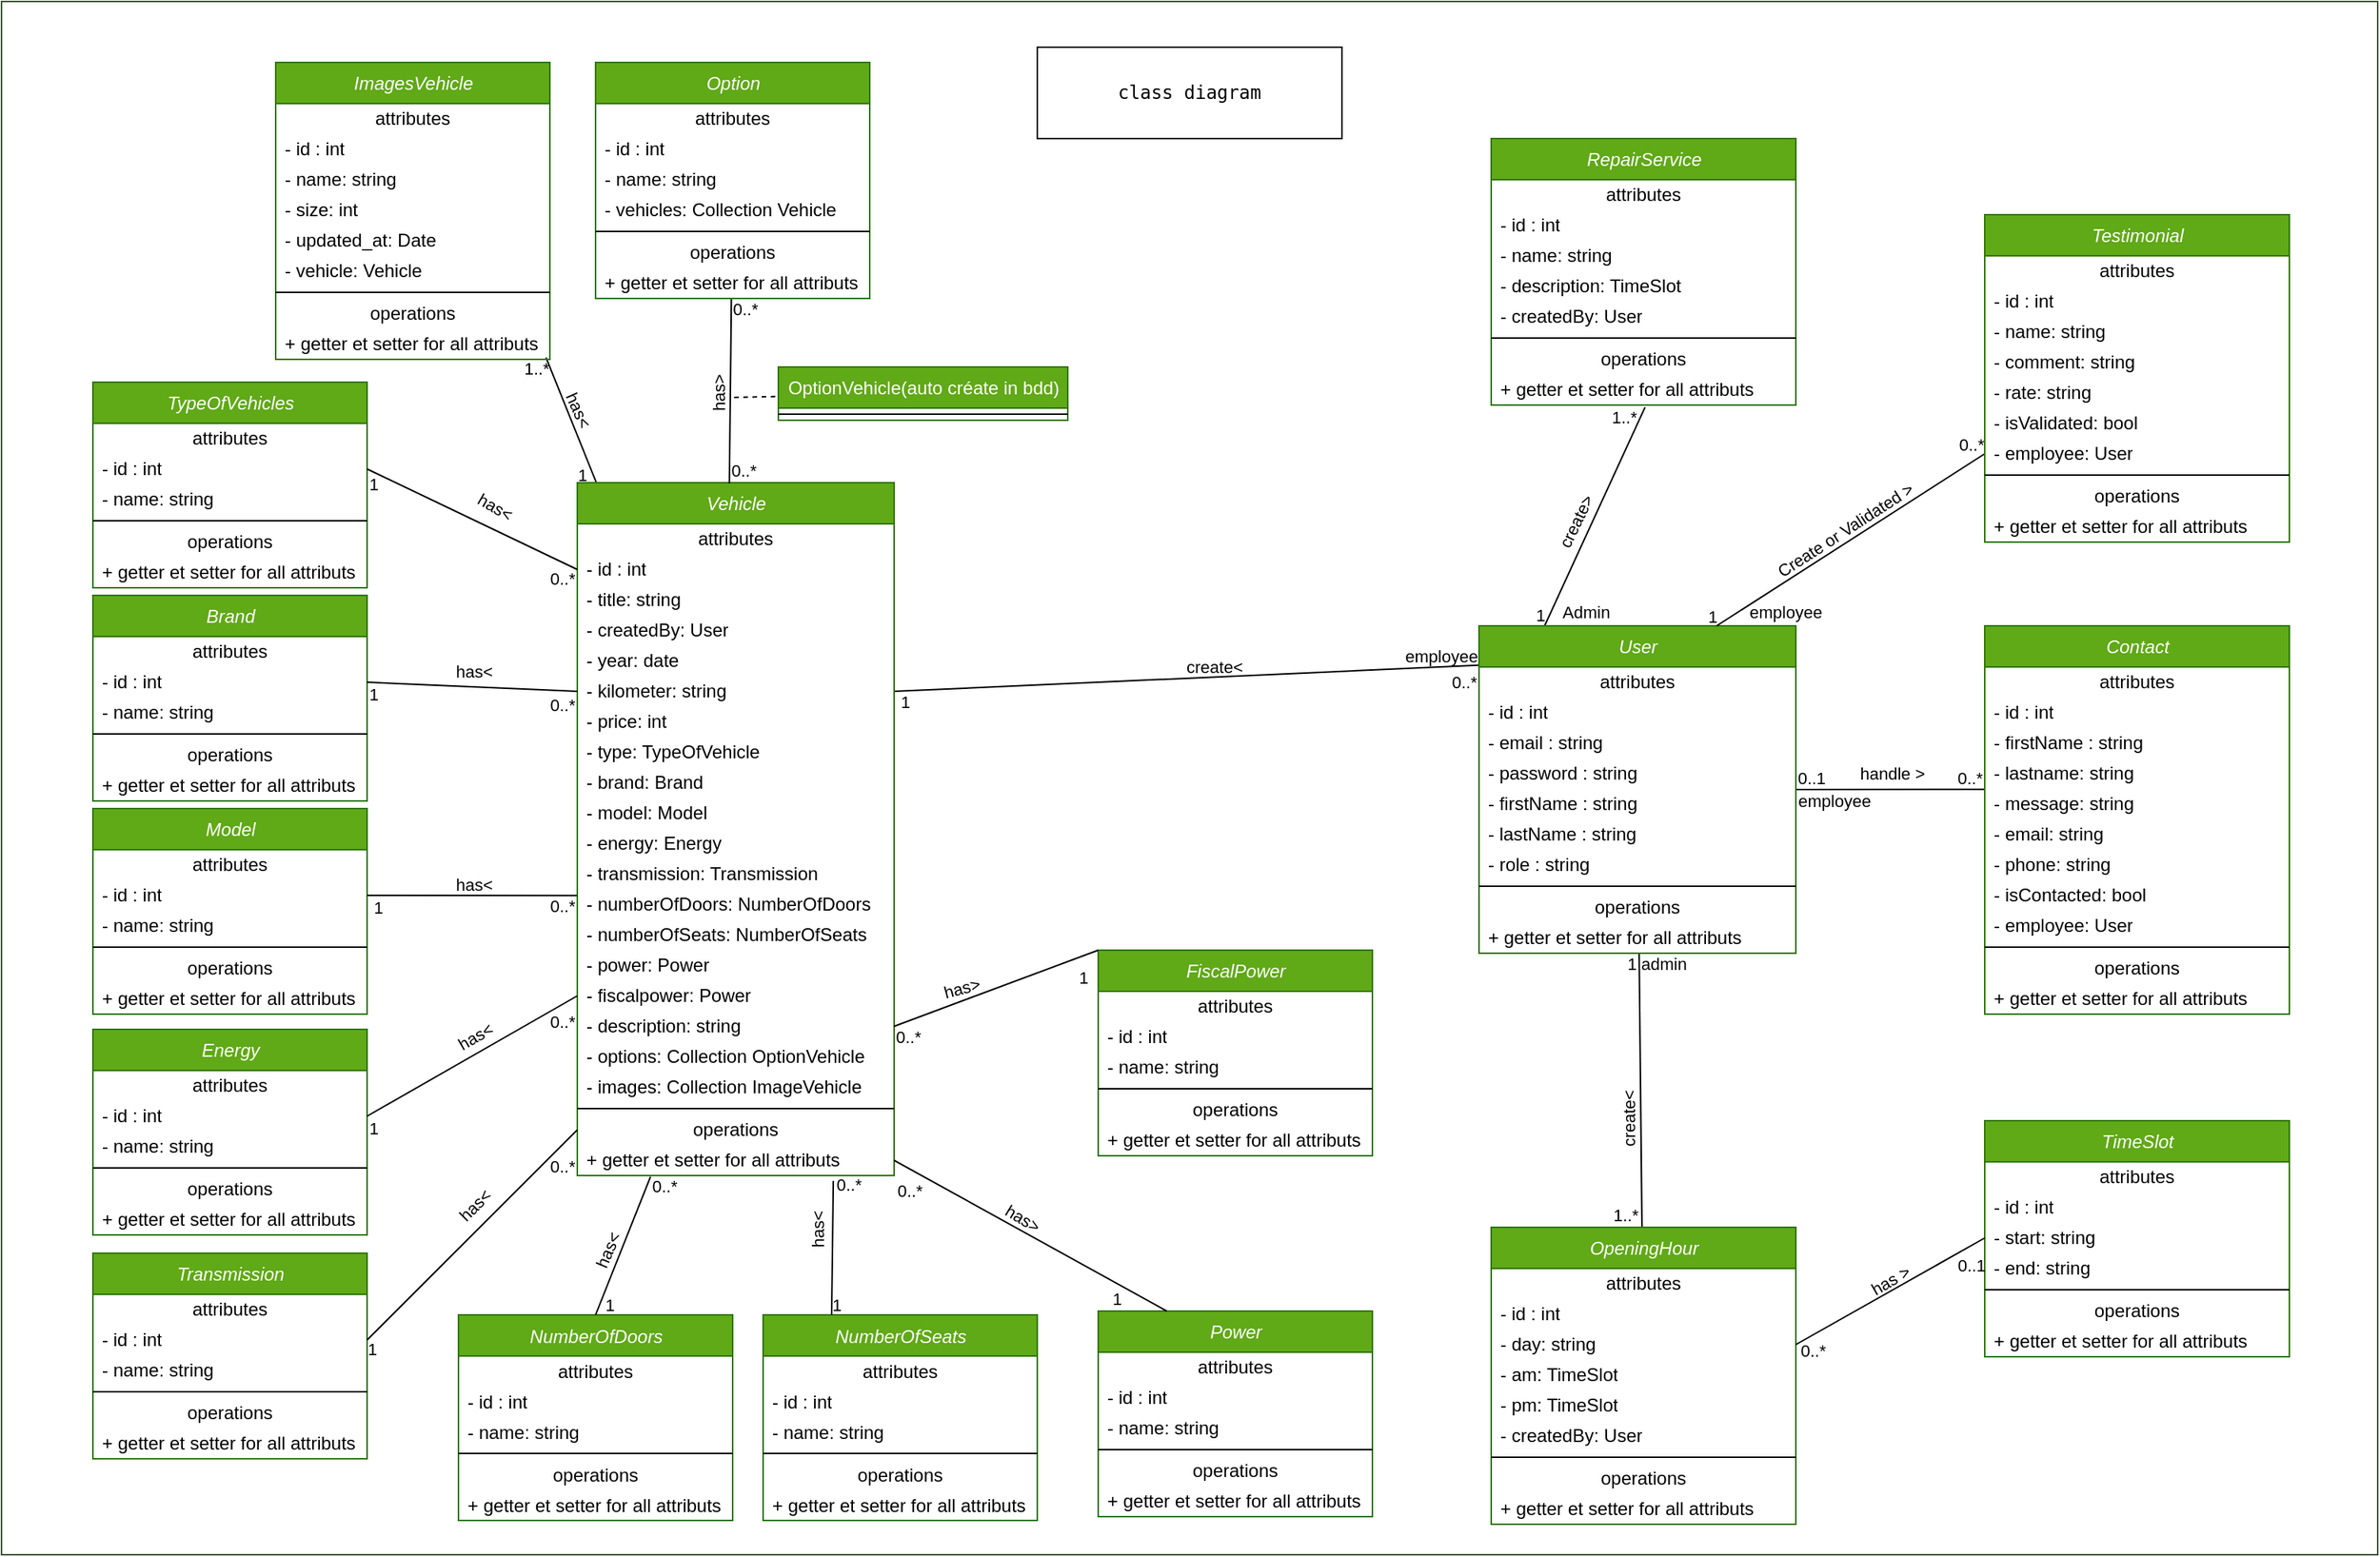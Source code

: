 <mxfile>
    <diagram id="cWU2d0lJQWs2ITCjKhx6" name="Page-1">
        <mxGraphModel dx="2211" dy="-3295" grid="1" gridSize="10" guides="1" tooltips="1" connect="1" arrows="1" fold="1" page="1" pageScale="1" pageWidth="850" pageHeight="1100" math="0" shadow="0">
            <root>
                <mxCell id="0"/>
                <mxCell id="1" parent="0"/>
                <mxCell id="2" value="fsdg" style="rounded=0;whiteSpace=wrap;html=1;fontFamily=Helvetica;fontSize=30;fontColor=#ffffff;verticalAlign=top;fillColor=#FFFFFF;strokeColor=#3A5431;backgroundOutline=0;" vertex="1" parent="1">
                    <mxGeometry x="120" y="4880" width="1560" height="1020" as="geometry"/>
                </mxCell>
                <mxCell id="3" value="&lt;div class=&quot;QmZWSe&quot;&gt;&lt;div class=&quot;DHcWmd&quot;&gt;&lt;/div&gt;&lt;/div&gt;&lt;div class=&quot;oSioSc&quot;&gt;&lt;div id=&quot;tw-target&quot;&gt;&lt;div data-entityname=&quot;Google Translate&quot; data-attrid=&quot;tw-targetArea&quot; class=&quot;g9WsWb PZPZlf&quot; id=&quot;kAz1tf&quot;&gt;&lt;div tabindex=&quot;0&quot; id=&quot;tw-target-text-container&quot; class=&quot;tw-ta-container F0azHf tw-nfl&quot;&gt;&lt;pre dir=&quot;ltr&quot; data-ved=&quot;2ahUKEwjc8YfSzIyDAxX-SKQEHdY7COkQ3ewLegQIBRAP&quot; style=&quot;text-align:left&quot; id=&quot;tw-target-text&quot; data-placeholder=&quot;Traduction&quot; class=&quot;tw-data-text tw-text-large tw-ta&quot;&gt;&lt;pre dir=&quot;ltr&quot; data-ved=&quot;2ahUKEwj19pv82I6DAxU-VKQEHayfBxkQ3ewLegQIBRAP&quot; id=&quot;tw-target-text&quot; data-placeholder=&quot;Traduction&quot; class=&quot;tw-data-text tw-text-large tw-ta&quot;&gt;&lt;span lang=&quot;en&quot; class=&quot;Y2IQFc&quot;&gt;class diagram&lt;/span&gt;&lt;/pre&gt;&lt;/pre&gt;&lt;/div&gt;&lt;/div&gt;&lt;/div&gt;&lt;/div&gt;" style="rounded=0;whiteSpace=wrap;html=1;strokeColor=#000000;fontColor=#000000;fillColor=#FFFFFF;" vertex="1" parent="1">
                    <mxGeometry x="800" y="4910" width="200" height="60" as="geometry"/>
                </mxCell>
                <mxCell id="192" style="edgeStyle=none;html=1;entryX=-0.001;entryY=0.021;entryDx=0;entryDy=0;entryPerimeter=0;strokeColor=#000000;endArrow=none;endFill=0;" edge="1" parent="1" source="14" target="183">
                    <mxGeometry relative="1" as="geometry"/>
                </mxCell>
                <mxCell id="193" value="handle &amp;gt;" style="edgeLabel;html=1;align=center;verticalAlign=middle;resizable=0;points=[];labelBackgroundColor=none;fontColor=#000000;rotation=0;" vertex="1" connectable="0" parent="192">
                    <mxGeometry x="0.337" y="-2" relative="1" as="geometry">
                        <mxPoint x="-20" y="-13" as="offset"/>
                    </mxGeometry>
                </mxCell>
                <mxCell id="194" value="0..1" style="edgeLabel;html=1;align=center;verticalAlign=middle;resizable=0;points=[];fontColor=#000000;labelBackgroundColor=none;" vertex="1" connectable="0" parent="192">
                    <mxGeometry x="-0.815" relative="1" as="geometry">
                        <mxPoint x="-2" y="-8" as="offset"/>
                    </mxGeometry>
                </mxCell>
                <mxCell id="224" value="employee" style="edgeLabel;html=1;align=center;verticalAlign=middle;resizable=0;points=[];fontColor=#000000;labelBackgroundColor=none;" vertex="1" connectable="0" parent="192">
                    <mxGeometry x="-0.534" y="-1" relative="1" as="geometry">
                        <mxPoint x="-4" y="6" as="offset"/>
                    </mxGeometry>
                </mxCell>
                <mxCell id="427" value="0..*" style="edgeLabel;html=1;align=center;verticalAlign=middle;resizable=0;points=[];fontColor=#000000;labelBackgroundColor=none;" vertex="1" connectable="0" parent="192">
                    <mxGeometry x="0.843" y="-1" relative="1" as="geometry">
                        <mxPoint y="-9" as="offset"/>
                    </mxGeometry>
                </mxCell>
                <mxCell id="223" style="edgeStyle=none;html=1;strokeColor=#000000;fontColor=#000000;endArrow=none;endFill=0;" edge="1" parent="1" source="14" target="209">
                    <mxGeometry relative="1" as="geometry"/>
                </mxCell>
                <mxCell id="225" value="admin" style="edgeLabel;html=1;align=center;verticalAlign=middle;resizable=0;points=[];fontColor=#000000;labelBackgroundColor=none;" vertex="1" connectable="0" parent="223">
                    <mxGeometry x="-0.714" y="1" relative="1" as="geometry">
                        <mxPoint x="14" y="-19" as="offset"/>
                    </mxGeometry>
                </mxCell>
                <mxCell id="226" value="create&amp;lt;" style="edgeLabel;html=1;align=center;verticalAlign=middle;resizable=0;points=[];fontColor=#000000;labelBackgroundColor=none;rotation=-90;" vertex="1" connectable="0" parent="223">
                    <mxGeometry x="0.315" y="1" relative="1" as="geometry">
                        <mxPoint x="-9" y="-9" as="offset"/>
                    </mxGeometry>
                </mxCell>
                <mxCell id="227" value="1..*" style="edgeLabel;html=1;align=center;verticalAlign=middle;resizable=0;points=[];fontColor=#000000;labelBackgroundColor=none;" vertex="1" connectable="0" parent="223">
                    <mxGeometry x="0.657" y="1" relative="1" as="geometry">
                        <mxPoint x="-12" y="23" as="offset"/>
                    </mxGeometry>
                </mxCell>
                <mxCell id="228" value="1" style="edgeLabel;html=1;align=center;verticalAlign=middle;resizable=0;points=[];fontColor=#000000;labelBackgroundColor=none;" vertex="1" connectable="0" parent="223">
                    <mxGeometry x="-0.714" y="1" relative="1" as="geometry">
                        <mxPoint x="-7" y="-19" as="offset"/>
                    </mxGeometry>
                </mxCell>
                <mxCell id="251" style="edgeStyle=none;html=1;entryX=1;entryY=0.5;entryDx=0;entryDy=0;strokeColor=#000000;fontColor=#000000;endArrow=none;endFill=0;exitX=0.01;exitY=-0.061;exitDx=0;exitDy=0;exitPerimeter=0;" edge="1" parent="1" source="15" target="235">
                    <mxGeometry relative="1" as="geometry"/>
                </mxCell>
                <mxCell id="252" value="create&amp;lt;" style="edgeLabel;html=1;align=center;verticalAlign=middle;resizable=0;points=[];fontColor=#000000;labelBackgroundColor=none;" vertex="1" connectable="0" parent="251">
                    <mxGeometry x="-0.127" relative="1" as="geometry">
                        <mxPoint x="-8" y="-7" as="offset"/>
                    </mxGeometry>
                </mxCell>
                <mxCell id="253" value="employee" style="edgeLabel;html=1;align=center;verticalAlign=middle;resizable=0;points=[];fontColor=#000000;labelBackgroundColor=none;" vertex="1" connectable="0" parent="251">
                    <mxGeometry x="-0.699" y="-1" relative="1" as="geometry">
                        <mxPoint x="31" y="-8" as="offset"/>
                    </mxGeometry>
                </mxCell>
                <mxCell id="254" value="1" style="edgeLabel;html=1;align=center;verticalAlign=middle;resizable=0;points=[];fontColor=#000000;labelBackgroundColor=none;" vertex="1" connectable="0" parent="251">
                    <mxGeometry x="0.61" y="-1" relative="1" as="geometry">
                        <mxPoint x="-69" y="11" as="offset"/>
                    </mxGeometry>
                </mxCell>
                <mxCell id="256" value="0..*" style="edgeLabel;html=1;align=center;verticalAlign=middle;resizable=0;points=[];fontColor=#000000;labelBackgroundColor=none;" vertex="1" connectable="0" parent="251">
                    <mxGeometry x="-0.711" relative="1" as="geometry">
                        <mxPoint x="44" y="8" as="offset"/>
                    </mxGeometry>
                </mxCell>
                <mxCell id="267" style="edgeStyle=none;html=1;entryX=0.505;entryY=1.07;entryDx=0;entryDy=0;entryPerimeter=0;strokeColor=#000000;fontColor=#000000;endArrow=none;endFill=0;exitX=0.207;exitY=0;exitDx=0;exitDy=0;exitPerimeter=0;" edge="1" parent="1" source="14" target="265">
                    <mxGeometry relative="1" as="geometry"/>
                </mxCell>
                <mxCell id="268" value="admin" style="edgeLabel;html=1;align=center;verticalAlign=middle;resizable=0;points=[];fontColor=#000000;labelBackgroundColor=none;" vertex="1" connectable="0" parent="267">
                    <mxGeometry x="-0.429" y="-1" relative="1" as="geometry">
                        <mxPoint x="15" y="62" as="offset"/>
                    </mxGeometry>
                </mxCell>
                <mxCell id="269" value="create&amp;gt;" style="edgeLabel;html=1;align=center;verticalAlign=middle;resizable=0;points=[];fontColor=#000000;labelBackgroundColor=none;rotation=296;" vertex="1" connectable="0" parent="267">
                    <mxGeometry x="-0.267" relative="1" as="geometry">
                        <mxPoint x="-4" y="-15" as="offset"/>
                    </mxGeometry>
                </mxCell>
                <mxCell id="270" value="1" style="edgeLabel;html=1;align=center;verticalAlign=middle;resizable=0;points=[];fontColor=#000000;labelBackgroundColor=none;" vertex="1" connectable="0" parent="267">
                    <mxGeometry x="-0.444" relative="1" as="geometry">
                        <mxPoint x="-22" y="33" as="offset"/>
                    </mxGeometry>
                </mxCell>
                <mxCell id="271" value="1..*" style="edgeLabel;html=1;align=center;verticalAlign=middle;resizable=0;points=[];fontColor=#000000;labelBackgroundColor=none;" vertex="1" connectable="0" parent="267">
                    <mxGeometry x="0.735" y="-2" relative="1" as="geometry">
                        <mxPoint x="-7" y="-14" as="offset"/>
                    </mxGeometry>
                </mxCell>
                <mxCell id="428" value="Admin" style="edgeLabel;html=1;align=center;verticalAlign=middle;resizable=0;points=[];fontColor=#000000;labelBackgroundColor=none;" vertex="1" connectable="0" parent="267">
                    <mxGeometry x="-0.453" y="-1" relative="1" as="geometry">
                        <mxPoint x="8" y="29" as="offset"/>
                    </mxGeometry>
                </mxCell>
                <mxCell id="14" value="&lt;i&gt;User&lt;/i&gt;" style="swimlane;fontStyle=0;align=center;verticalAlign=top;childLayout=stackLayout;horizontal=1;startSize=27;horizontalStack=0;resizeParent=1;resizeParentMax=0;resizeLast=0;collapsible=0;marginBottom=0;html=1;fillColor=#60a917;strokeColor=#2D7600;fontColor=#ffffff;" vertex="1" parent="1">
                    <mxGeometry x="1090" y="5290" width="208" height="215" as="geometry"/>
                </mxCell>
                <mxCell id="15" value="attributes" style="text;html=1;strokeColor=none;fillColor=none;align=center;verticalAlign=middle;spacingLeft=4;spacingRight=4;overflow=hidden;rotatable=0;points=[[0,0.5],[1,0.5]];portConstraint=eastwest;fontColor=#000000;" vertex="1" parent="14">
                    <mxGeometry y="27" width="208" height="20" as="geometry"/>
                </mxCell>
                <mxCell id="16" value="- id : int" style="text;html=1;strokeColor=none;fillColor=none;align=left;verticalAlign=middle;spacingLeft=4;spacingRight=4;overflow=hidden;rotatable=0;points=[[0,0.5],[1,0.5]];portConstraint=eastwest;fontColor=#000000;" vertex="1" parent="14">
                    <mxGeometry y="47" width="208" height="20" as="geometry"/>
                </mxCell>
                <mxCell id="17" value="&lt;font color=&quot;#000000&quot;&gt;- email : string&lt;/font&gt;" style="text;html=1;strokeColor=none;fillColor=none;align=left;verticalAlign=middle;spacingLeft=4;spacingRight=4;overflow=hidden;rotatable=0;points=[[0,0.5],[1,0.5]];portConstraint=eastwest;fontColor=#808080;" vertex="1" parent="14">
                    <mxGeometry y="67" width="208" height="20" as="geometry"/>
                </mxCell>
                <mxCell id="18" value="&lt;font color=&quot;#000000&quot;&gt;- password : string&lt;/font&gt;" style="text;html=1;strokeColor=none;fillColor=none;align=left;verticalAlign=middle;spacingLeft=4;spacingRight=4;overflow=hidden;rotatable=0;points=[[0,0.5],[1,0.5]];portConstraint=eastwest;fontColor=#808080;" vertex="1" parent="14">
                    <mxGeometry y="87" width="208" height="20" as="geometry"/>
                </mxCell>
                <mxCell id="19" value="- firstName : string" style="text;html=1;strokeColor=none;fillColor=none;align=left;verticalAlign=middle;spacingLeft=4;spacingRight=4;overflow=hidden;rotatable=0;points=[[0,0.5],[1,0.5]];portConstraint=eastwest;fontColor=#000000;" vertex="1" parent="14">
                    <mxGeometry y="107" width="208" height="20" as="geometry"/>
                </mxCell>
                <mxCell id="20" value="- lastName : string" style="text;html=1;strokeColor=none;fillColor=none;align=left;verticalAlign=middle;spacingLeft=4;spacingRight=4;overflow=hidden;rotatable=0;points=[[0,0.5],[1,0.5]];portConstraint=eastwest;fontColor=#000000;" vertex="1" parent="14">
                    <mxGeometry y="127" width="208" height="20" as="geometry"/>
                </mxCell>
                <mxCell id="22" value="- role : string" style="text;html=1;strokeColor=none;fillColor=none;align=left;verticalAlign=middle;spacingLeft=4;spacingRight=4;overflow=hidden;rotatable=0;points=[[0,0.5],[1,0.5]];portConstraint=eastwest;fontColor=#000000;" vertex="1" parent="14">
                    <mxGeometry y="147" width="208" height="20" as="geometry"/>
                </mxCell>
                <mxCell id="26" value="" style="line;strokeWidth=1;fillColor=none;align=left;verticalAlign=middle;spacingTop=-1;spacingLeft=3;spacingRight=3;rotatable=0;labelPosition=right;points=[];portConstraint=eastwest;fontColor=#000000;" vertex="1" parent="14">
                    <mxGeometry y="167" width="208" height="8" as="geometry"/>
                </mxCell>
                <mxCell id="27" value="operations" style="text;html=1;strokeColor=none;fillColor=none;align=center;verticalAlign=middle;spacingLeft=4;spacingRight=4;overflow=hidden;rotatable=0;points=[[0,0.5],[1,0.5]];portConstraint=eastwest;fontColor=#000000;" vertex="1" parent="14">
                    <mxGeometry y="175" width="208" height="20" as="geometry"/>
                </mxCell>
                <mxCell id="28" value="+ getter et setter for all attributs" style="text;html=1;strokeColor=none;fillColor=none;align=left;verticalAlign=middle;spacingLeft=4;spacingRight=4;overflow=hidden;rotatable=0;points=[[0,0.5],[1,0.5]];portConstraint=eastwest;fontColor=#000000;" vertex="1" parent="14">
                    <mxGeometry y="195" width="208" height="20" as="geometry"/>
                </mxCell>
                <mxCell id="67" style="html=1;strokeColor=#000000;fontColor=#000000;endArrow=none;endFill=0;exitX=0;exitY=0.5;exitDx=0;exitDy=0;entryX=0.75;entryY=0;entryDx=0;entryDy=0;" edge="1" parent="1" source="175" target="14">
                    <mxGeometry relative="1" as="geometry">
                        <mxPoint x="1263.64" y="5173.64" as="sourcePoint"/>
                        <mxPoint x="1264" y="5375" as="targetPoint"/>
                    </mxGeometry>
                </mxCell>
                <mxCell id="68" value="Create or Validated &amp;gt;" style="edgeLabel;html=1;align=center;verticalAlign=middle;resizable=0;points=[];fontColor=#000000;labelBackgroundColor=none;rotation=327;" vertex="1" connectable="0" parent="67">
                    <mxGeometry x="-0.03" y="1" relative="1" as="geometry">
                        <mxPoint x="-7" y="-6" as="offset"/>
                    </mxGeometry>
                </mxCell>
                <mxCell id="69" value="employee" style="edgeLabel;html=1;align=center;verticalAlign=middle;resizable=0;points=[];fontColor=#000000;labelBackgroundColor=none;rotation=0;" vertex="1" connectable="0" parent="67">
                    <mxGeometry x="0.846" relative="1" as="geometry">
                        <mxPoint x="31" y="-1" as="offset"/>
                    </mxGeometry>
                </mxCell>
                <mxCell id="70" value="1" style="edgeLabel;html=1;align=center;verticalAlign=middle;resizable=0;points=[];fontColor=#000000;labelBackgroundColor=none;" vertex="1" connectable="0" parent="67">
                    <mxGeometry x="0.751" relative="1" as="geometry">
                        <mxPoint x="-25" y="8" as="offset"/>
                    </mxGeometry>
                </mxCell>
                <mxCell id="71" value="0..*" style="edgeLabel;html=1;align=center;verticalAlign=middle;resizable=0;points=[];fontColor=#000000;labelBackgroundColor=none;" vertex="1" connectable="0" parent="67">
                    <mxGeometry x="-0.895" relative="1" as="geometry">
                        <mxPoint y="-12" as="offset"/>
                    </mxGeometry>
                </mxCell>
                <mxCell id="158" style="edgeStyle=none;html=1;dashed=1;strokeColor=#000000;fontColor=#000000;endArrow=none;endFill=0;" edge="1" parent="1">
                    <mxGeometry relative="1" as="geometry">
                        <mxPoint x="598" y="5140" as="targetPoint"/>
                        <mxPoint x="628" y="5139.4" as="sourcePoint"/>
                    </mxGeometry>
                </mxCell>
                <mxCell id="159" value="OptionVehicle(auto créate in bdd)" style="swimlane;fontStyle=0;align=center;verticalAlign=top;childLayout=stackLayout;horizontal=1;startSize=27;horizontalStack=0;resizeParent=1;resizeParentMax=0;resizeLast=0;collapsible=0;marginBottom=0;html=1;fillColor=#60a917;strokeColor=#2D7600;fontColor=#ffffff;" vertex="1" parent="1">
                    <mxGeometry x="630" y="5120" width="190" height="35" as="geometry"/>
                </mxCell>
                <mxCell id="160" value="" style="line;strokeWidth=1;fillColor=none;align=left;verticalAlign=middle;spacingTop=-1;spacingLeft=3;spacingRight=3;rotatable=0;labelPosition=right;points=[];portConstraint=eastwest;fontColor=#000000;" vertex="1" parent="159">
                    <mxGeometry y="27" width="190" height="8" as="geometry"/>
                </mxCell>
                <mxCell id="168" value="&lt;i&gt;Testimonial&lt;/i&gt;" style="swimlane;fontStyle=0;align=center;verticalAlign=top;childLayout=stackLayout;horizontal=1;startSize=27;horizontalStack=0;resizeParent=1;resizeParentMax=0;resizeLast=0;collapsible=0;marginBottom=0;html=1;fillColor=#60a917;strokeColor=#2D7600;fontColor=#ffffff;" vertex="1" parent="1">
                    <mxGeometry x="1422" y="5020" width="200" height="215" as="geometry"/>
                </mxCell>
                <mxCell id="169" value="attributes" style="text;html=1;strokeColor=none;fillColor=none;align=center;verticalAlign=middle;spacingLeft=4;spacingRight=4;overflow=hidden;rotatable=0;points=[[0,0.5],[1,0.5]];portConstraint=eastwest;fontColor=#000000;" vertex="1" parent="168">
                    <mxGeometry y="27" width="200" height="20" as="geometry"/>
                </mxCell>
                <mxCell id="170" value="- id : int" style="text;html=1;strokeColor=none;fillColor=none;align=left;verticalAlign=middle;spacingLeft=4;spacingRight=4;overflow=hidden;rotatable=0;points=[[0,0.5],[1,0.5]];portConstraint=eastwest;fontColor=#000000;" vertex="1" parent="168">
                    <mxGeometry y="47" width="200" height="20" as="geometry"/>
                </mxCell>
                <mxCell id="171" value="&lt;font color=&quot;#000000&quot;&gt;- name: string&lt;/font&gt;" style="text;html=1;strokeColor=none;fillColor=none;align=left;verticalAlign=middle;spacingLeft=4;spacingRight=4;overflow=hidden;rotatable=0;points=[[0,0.5],[1,0.5]];portConstraint=eastwest;fontColor=#808080;" vertex="1" parent="168">
                    <mxGeometry y="67" width="200" height="20" as="geometry"/>
                </mxCell>
                <mxCell id="172" value="&lt;font color=&quot;#000000&quot;&gt;- comment: string&lt;/font&gt;" style="text;html=1;strokeColor=none;fillColor=none;align=left;verticalAlign=middle;spacingLeft=4;spacingRight=4;overflow=hidden;rotatable=0;points=[[0,0.5],[1,0.5]];portConstraint=eastwest;fontColor=#808080;" vertex="1" parent="168">
                    <mxGeometry y="87" width="200" height="20" as="geometry"/>
                </mxCell>
                <mxCell id="173" value="- rate: string" style="text;html=1;strokeColor=none;fillColor=none;align=left;verticalAlign=middle;spacingLeft=4;spacingRight=4;overflow=hidden;rotatable=0;points=[[0,0.5],[1,0.5]];portConstraint=eastwest;fontColor=#000000;" vertex="1" parent="168">
                    <mxGeometry y="107" width="200" height="20" as="geometry"/>
                </mxCell>
                <mxCell id="174" value="- isValidated: bool" style="text;html=1;strokeColor=none;fillColor=none;align=left;verticalAlign=middle;spacingLeft=4;spacingRight=4;overflow=hidden;rotatable=0;points=[[0,0.5],[1,0.5]];portConstraint=eastwest;fontColor=#000000;" vertex="1" parent="168">
                    <mxGeometry y="127" width="200" height="20" as="geometry"/>
                </mxCell>
                <mxCell id="175" value="- employee: User" style="text;html=1;strokeColor=none;fillColor=none;align=left;verticalAlign=middle;spacingLeft=4;spacingRight=4;overflow=hidden;rotatable=0;points=[[0,0.5],[1,0.5]];portConstraint=eastwest;fontColor=#000000;" vertex="1" parent="168">
                    <mxGeometry y="147" width="200" height="20" as="geometry"/>
                </mxCell>
                <mxCell id="176" value="" style="line;strokeWidth=1;fillColor=none;align=left;verticalAlign=middle;spacingTop=-1;spacingLeft=3;spacingRight=3;rotatable=0;labelPosition=right;points=[];portConstraint=eastwest;fontColor=#000000;" vertex="1" parent="168">
                    <mxGeometry y="167" width="200" height="8" as="geometry"/>
                </mxCell>
                <mxCell id="177" value="operations" style="text;html=1;strokeColor=none;fillColor=none;align=center;verticalAlign=middle;spacingLeft=4;spacingRight=4;overflow=hidden;rotatable=0;points=[[0,0.5],[1,0.5]];portConstraint=eastwest;fontColor=#000000;" vertex="1" parent="168">
                    <mxGeometry y="175" width="200" height="20" as="geometry"/>
                </mxCell>
                <mxCell id="178" value="+ getter et setter for all attributs" style="text;html=1;strokeColor=none;fillColor=none;align=left;verticalAlign=middle;spacingLeft=4;spacingRight=4;overflow=hidden;rotatable=0;points=[[0,0.5],[1,0.5]];portConstraint=eastwest;fontColor=#000000;" vertex="1" parent="168">
                    <mxGeometry y="195" width="200" height="20" as="geometry"/>
                </mxCell>
                <mxCell id="179" value="&lt;i&gt;Contact&lt;/i&gt;" style="swimlane;fontStyle=0;align=center;verticalAlign=top;childLayout=stackLayout;horizontal=1;startSize=27;horizontalStack=0;resizeParent=1;resizeParentMax=0;resizeLast=0;collapsible=0;marginBottom=0;html=1;fillColor=#60a917;strokeColor=#2D7600;fontColor=#ffffff;" vertex="1" parent="1">
                    <mxGeometry x="1422" y="5290" width="200" height="255" as="geometry"/>
                </mxCell>
                <mxCell id="180" value="attributes" style="text;html=1;strokeColor=none;fillColor=none;align=center;verticalAlign=middle;spacingLeft=4;spacingRight=4;overflow=hidden;rotatable=0;points=[[0,0.5],[1,0.5]];portConstraint=eastwest;fontColor=#000000;" vertex="1" parent="179">
                    <mxGeometry y="27" width="200" height="20" as="geometry"/>
                </mxCell>
                <mxCell id="181" value="- id : int" style="text;html=1;strokeColor=none;fillColor=none;align=left;verticalAlign=middle;spacingLeft=4;spacingRight=4;overflow=hidden;rotatable=0;points=[[0,0.5],[1,0.5]];portConstraint=eastwest;fontColor=#000000;" vertex="1" parent="179">
                    <mxGeometry y="47" width="200" height="20" as="geometry"/>
                </mxCell>
                <mxCell id="190" value="- firstName : string" style="text;html=1;strokeColor=none;fillColor=none;align=left;verticalAlign=middle;spacingLeft=4;spacingRight=4;overflow=hidden;rotatable=0;points=[[0,0.5],[1,0.5]];portConstraint=eastwest;fontColor=#000000;" vertex="1" parent="179">
                    <mxGeometry y="67" width="200" height="20" as="geometry"/>
                </mxCell>
                <mxCell id="182" value="&lt;font color=&quot;#000000&quot;&gt;- lastname: string&lt;/font&gt;" style="text;html=1;strokeColor=none;fillColor=none;align=left;verticalAlign=middle;spacingLeft=4;spacingRight=4;overflow=hidden;rotatable=0;points=[[0,0.5],[1,0.5]];portConstraint=eastwest;fontColor=#808080;" vertex="1" parent="179">
                    <mxGeometry y="87" width="200" height="20" as="geometry"/>
                </mxCell>
                <mxCell id="183" value="&lt;font color=&quot;#000000&quot;&gt;- message: string&lt;/font&gt;" style="text;html=1;strokeColor=none;fillColor=none;align=left;verticalAlign=middle;spacingLeft=4;spacingRight=4;overflow=hidden;rotatable=0;points=[[0,0.5],[1,0.5]];portConstraint=eastwest;fontColor=#808080;" vertex="1" parent="179">
                    <mxGeometry y="107" width="200" height="20" as="geometry"/>
                </mxCell>
                <mxCell id="184" value="- email: string" style="text;html=1;strokeColor=none;fillColor=none;align=left;verticalAlign=middle;spacingLeft=4;spacingRight=4;overflow=hidden;rotatable=0;points=[[0,0.5],[1,0.5]];portConstraint=eastwest;fontColor=#000000;" vertex="1" parent="179">
                    <mxGeometry y="127" width="200" height="20" as="geometry"/>
                </mxCell>
                <mxCell id="191" value="- phone: string" style="text;html=1;strokeColor=none;fillColor=none;align=left;verticalAlign=middle;spacingLeft=4;spacingRight=4;overflow=hidden;rotatable=0;points=[[0,0.5],[1,0.5]];portConstraint=eastwest;fontColor=#000000;" vertex="1" parent="179">
                    <mxGeometry y="147" width="200" height="20" as="geometry"/>
                </mxCell>
                <mxCell id="185" value="- isContacted: bool" style="text;html=1;strokeColor=none;fillColor=none;align=left;verticalAlign=middle;spacingLeft=4;spacingRight=4;overflow=hidden;rotatable=0;points=[[0,0.5],[1,0.5]];portConstraint=eastwest;fontColor=#000000;" vertex="1" parent="179">
                    <mxGeometry y="167" width="200" height="20" as="geometry"/>
                </mxCell>
                <mxCell id="186" value="- employee: User" style="text;html=1;strokeColor=none;fillColor=none;align=left;verticalAlign=middle;spacingLeft=4;spacingRight=4;overflow=hidden;rotatable=0;points=[[0,0.5],[1,0.5]];portConstraint=eastwest;fontColor=#000000;" vertex="1" parent="179">
                    <mxGeometry y="187" width="200" height="20" as="geometry"/>
                </mxCell>
                <mxCell id="187" value="" style="line;strokeWidth=1;fillColor=none;align=left;verticalAlign=middle;spacingTop=-1;spacingLeft=3;spacingRight=3;rotatable=0;labelPosition=right;points=[];portConstraint=eastwest;fontColor=#000000;" vertex="1" parent="179">
                    <mxGeometry y="207" width="200" height="8" as="geometry"/>
                </mxCell>
                <mxCell id="188" value="operations" style="text;html=1;strokeColor=none;fillColor=none;align=center;verticalAlign=middle;spacingLeft=4;spacingRight=4;overflow=hidden;rotatable=0;points=[[0,0.5],[1,0.5]];portConstraint=eastwest;fontColor=#000000;" vertex="1" parent="179">
                    <mxGeometry y="215" width="200" height="20" as="geometry"/>
                </mxCell>
                <mxCell id="189" value="+ getter et setter for all attributs" style="text;html=1;strokeColor=none;fillColor=none;align=left;verticalAlign=middle;spacingLeft=4;spacingRight=4;overflow=hidden;rotatable=0;points=[[0,0.5],[1,0.5]];portConstraint=eastwest;fontColor=#000000;" vertex="1" parent="179">
                    <mxGeometry y="235" width="200" height="20" as="geometry"/>
                </mxCell>
                <mxCell id="196" value="&lt;i&gt;TimeSlot&lt;/i&gt;" style="swimlane;fontStyle=0;align=center;verticalAlign=top;childLayout=stackLayout;horizontal=1;startSize=27;horizontalStack=0;resizeParent=1;resizeParentMax=0;resizeLast=0;collapsible=0;marginBottom=0;html=1;fillColor=#60a917;strokeColor=#2D7600;fontColor=#ffffff;" vertex="1" parent="1">
                    <mxGeometry x="1422" y="5615" width="200" height="155" as="geometry"/>
                </mxCell>
                <mxCell id="197" value="attributes" style="text;html=1;strokeColor=none;fillColor=none;align=center;verticalAlign=middle;spacingLeft=4;spacingRight=4;overflow=hidden;rotatable=0;points=[[0,0.5],[1,0.5]];portConstraint=eastwest;fontColor=#000000;" vertex="1" parent="196">
                    <mxGeometry y="27" width="200" height="20" as="geometry"/>
                </mxCell>
                <mxCell id="198" value="- id : int" style="text;html=1;strokeColor=none;fillColor=none;align=left;verticalAlign=middle;spacingLeft=4;spacingRight=4;overflow=hidden;rotatable=0;points=[[0,0.5],[1,0.5]];portConstraint=eastwest;fontColor=#000000;" vertex="1" parent="196">
                    <mxGeometry y="47" width="200" height="20" as="geometry"/>
                </mxCell>
                <mxCell id="199" value="- start: string" style="text;html=1;strokeColor=none;fillColor=none;align=left;verticalAlign=middle;spacingLeft=4;spacingRight=4;overflow=hidden;rotatable=0;points=[[0,0.5],[1,0.5]];portConstraint=eastwest;fontColor=#000000;" vertex="1" parent="196">
                    <mxGeometry y="67" width="200" height="20" as="geometry"/>
                </mxCell>
                <mxCell id="200" value="&lt;font color=&quot;#000000&quot;&gt;- end: string&lt;/font&gt;" style="text;html=1;strokeColor=none;fillColor=none;align=left;verticalAlign=middle;spacingLeft=4;spacingRight=4;overflow=hidden;rotatable=0;points=[[0,0.5],[1,0.5]];portConstraint=eastwest;fontColor=#808080;" vertex="1" parent="196">
                    <mxGeometry y="87" width="200" height="20" as="geometry"/>
                </mxCell>
                <mxCell id="206" value="" style="line;strokeWidth=1;fillColor=none;align=left;verticalAlign=middle;spacingTop=-1;spacingLeft=3;spacingRight=3;rotatable=0;labelPosition=right;points=[];portConstraint=eastwest;fontColor=#000000;" vertex="1" parent="196">
                    <mxGeometry y="107" width="200" height="8" as="geometry"/>
                </mxCell>
                <mxCell id="207" value="operations" style="text;html=1;strokeColor=none;fillColor=none;align=center;verticalAlign=middle;spacingLeft=4;spacingRight=4;overflow=hidden;rotatable=0;points=[[0,0.5],[1,0.5]];portConstraint=eastwest;fontColor=#000000;" vertex="1" parent="196">
                    <mxGeometry y="115" width="200" height="20" as="geometry"/>
                </mxCell>
                <mxCell id="208" value="+ getter et setter for all attributs" style="text;html=1;strokeColor=none;fillColor=none;align=left;verticalAlign=middle;spacingLeft=4;spacingRight=4;overflow=hidden;rotatable=0;points=[[0,0.5],[1,0.5]];portConstraint=eastwest;fontColor=#000000;" vertex="1" parent="196">
                    <mxGeometry y="135" width="200" height="20" as="geometry"/>
                </mxCell>
                <mxCell id="209" value="&lt;i&gt;OpeningHour&lt;/i&gt;" style="swimlane;fontStyle=0;align=center;verticalAlign=top;childLayout=stackLayout;horizontal=1;startSize=27;horizontalStack=0;resizeParent=1;resizeParentMax=0;resizeLast=0;collapsible=0;marginBottom=0;html=1;fillColor=#60a917;strokeColor=#2D7600;fontColor=#ffffff;" vertex="1" parent="1">
                    <mxGeometry x="1098" y="5685" width="200" height="195" as="geometry"/>
                </mxCell>
                <mxCell id="210" value="attributes" style="text;html=1;strokeColor=none;fillColor=none;align=center;verticalAlign=middle;spacingLeft=4;spacingRight=4;overflow=hidden;rotatable=0;points=[[0,0.5],[1,0.5]];portConstraint=eastwest;fontColor=#000000;" vertex="1" parent="209">
                    <mxGeometry y="27" width="200" height="20" as="geometry"/>
                </mxCell>
                <mxCell id="211" value="- id : int" style="text;html=1;strokeColor=none;fillColor=none;align=left;verticalAlign=middle;spacingLeft=4;spacingRight=4;overflow=hidden;rotatable=0;points=[[0,0.5],[1,0.5]];portConstraint=eastwest;fontColor=#000000;" vertex="1" parent="209">
                    <mxGeometry y="47" width="200" height="20" as="geometry"/>
                </mxCell>
                <mxCell id="212" value="- day: string" style="text;html=1;strokeColor=none;fillColor=none;align=left;verticalAlign=middle;spacingLeft=4;spacingRight=4;overflow=hidden;rotatable=0;points=[[0,0.5],[1,0.5]];portConstraint=eastwest;fontColor=#000000;" vertex="1" parent="209">
                    <mxGeometry y="67" width="200" height="20" as="geometry"/>
                </mxCell>
                <mxCell id="213" value="&lt;font color=&quot;#000000&quot;&gt;- am: TimeSlot&lt;/font&gt;" style="text;html=1;strokeColor=none;fillColor=none;align=left;verticalAlign=middle;spacingLeft=4;spacingRight=4;overflow=hidden;rotatable=0;points=[[0,0.5],[1,0.5]];portConstraint=eastwest;fontColor=#808080;" vertex="1" parent="209">
                    <mxGeometry y="87" width="200" height="20" as="geometry"/>
                </mxCell>
                <mxCell id="218" value="&lt;font color=&quot;#000000&quot;&gt;- pm: TimeSlot&lt;/font&gt;" style="text;html=1;strokeColor=none;fillColor=none;align=left;verticalAlign=middle;spacingLeft=4;spacingRight=4;overflow=hidden;rotatable=0;points=[[0,0.5],[1,0.5]];portConstraint=eastwest;fontColor=#808080;" vertex="1" parent="209">
                    <mxGeometry y="107" width="200" height="20" as="geometry"/>
                </mxCell>
                <mxCell id="266" value="&lt;font color=&quot;#000000&quot;&gt;- createdBy: User&lt;/font&gt;" style="text;html=1;strokeColor=none;fillColor=none;align=left;verticalAlign=middle;spacingLeft=4;spacingRight=4;overflow=hidden;rotatable=0;points=[[0,0.5],[1,0.5]];portConstraint=eastwest;fontColor=#808080;" vertex="1" parent="209">
                    <mxGeometry y="127" width="200" height="20" as="geometry"/>
                </mxCell>
                <mxCell id="214" value="" style="line;strokeWidth=1;fillColor=none;align=left;verticalAlign=middle;spacingTop=-1;spacingLeft=3;spacingRight=3;rotatable=0;labelPosition=right;points=[];portConstraint=eastwest;fontColor=#000000;" vertex="1" parent="209">
                    <mxGeometry y="147" width="200" height="8" as="geometry"/>
                </mxCell>
                <mxCell id="215" value="operations" style="text;html=1;strokeColor=none;fillColor=none;align=center;verticalAlign=middle;spacingLeft=4;spacingRight=4;overflow=hidden;rotatable=0;points=[[0,0.5],[1,0.5]];portConstraint=eastwest;fontColor=#000000;" vertex="1" parent="209">
                    <mxGeometry y="155" width="200" height="20" as="geometry"/>
                </mxCell>
                <mxCell id="216" value="+ getter et setter for all attributs" style="text;html=1;strokeColor=none;fillColor=none;align=left;verticalAlign=middle;spacingLeft=4;spacingRight=4;overflow=hidden;rotatable=0;points=[[0,0.5],[1,0.5]];portConstraint=eastwest;fontColor=#000000;" vertex="1" parent="209">
                    <mxGeometry y="175" width="200" height="20" as="geometry"/>
                </mxCell>
                <mxCell id="219" style="edgeStyle=none;html=1;entryX=0;entryY=0.5;entryDx=0;entryDy=0;strokeColor=#000000;fontColor=#000000;endArrow=none;endFill=0;exitX=1;exitY=0.5;exitDx=0;exitDy=0;" edge="1" parent="1" source="212" target="199">
                    <mxGeometry relative="1" as="geometry"/>
                </mxCell>
                <mxCell id="220" value="has &amp;gt;" style="edgeLabel;html=1;align=center;verticalAlign=middle;resizable=0;points=[];fontColor=#000000;labelBackgroundColor=none;rotation=-30;" vertex="1" connectable="0" parent="219">
                    <mxGeometry x="-0.357" y="-1" relative="1" as="geometry">
                        <mxPoint x="21" y="-20" as="offset"/>
                    </mxGeometry>
                </mxCell>
                <mxCell id="221" value="0..*" style="edgeLabel;html=1;align=center;verticalAlign=middle;resizable=0;points=[];fontColor=#000000;labelBackgroundColor=none;" vertex="1" connectable="0" parent="219">
                    <mxGeometry x="-0.819" y="-2" relative="1" as="geometry">
                        <mxPoint x="-2" y="8" as="offset"/>
                    </mxGeometry>
                </mxCell>
                <mxCell id="426" value="0..1" style="edgeLabel;html=1;align=center;verticalAlign=middle;resizable=0;points=[];fontColor=#000000;labelBackgroundColor=none;" vertex="1" connectable="0" parent="219">
                    <mxGeometry x="0.852" relative="1" as="geometry">
                        <mxPoint y="13" as="offset"/>
                    </mxGeometry>
                </mxCell>
                <mxCell id="297" style="edgeStyle=none;html=1;entryX=0.986;entryY=0.941;entryDx=0;entryDy=0;entryPerimeter=0;strokeColor=#000000;fontColor=#000000;endArrow=none;endFill=0;" edge="1" parent="1" source="229" target="294">
                    <mxGeometry relative="1" as="geometry"/>
                </mxCell>
                <mxCell id="298" value="has&amp;lt;" style="edgeLabel;html=1;align=center;verticalAlign=middle;resizable=0;points=[];fontColor=#000000;labelBackgroundColor=none;rotation=66;" vertex="1" connectable="0" parent="297">
                    <mxGeometry x="-0.215" y="-1" relative="1" as="geometry">
                        <mxPoint y="-15" as="offset"/>
                    </mxGeometry>
                </mxCell>
                <mxCell id="299" value="1..*" style="edgeLabel;html=1;align=center;verticalAlign=middle;resizable=0;points=[];fontColor=#000000;labelBackgroundColor=none;" vertex="1" connectable="0" parent="297">
                    <mxGeometry x="0.7" y="-1" relative="1" as="geometry">
                        <mxPoint x="-13" y="-5" as="offset"/>
                    </mxGeometry>
                </mxCell>
                <mxCell id="300" value="1" style="edgeLabel;html=1;align=center;verticalAlign=middle;resizable=0;points=[];fontColor=#000000;labelBackgroundColor=none;" vertex="1" connectable="0" parent="297">
                    <mxGeometry x="-0.768" relative="1" as="geometry">
                        <mxPoint x="-6" y="4" as="offset"/>
                    </mxGeometry>
                </mxCell>
                <mxCell id="229" value="&lt;i&gt;Vehicle&lt;/i&gt;" style="swimlane;fontStyle=0;align=center;verticalAlign=top;childLayout=stackLayout;horizontal=1;startSize=27;horizontalStack=0;resizeParent=1;resizeParentMax=0;resizeLast=0;collapsible=0;marginBottom=0;html=1;fillColor=#60a917;strokeColor=#2D7600;fontColor=#ffffff;" vertex="1" parent="1">
                    <mxGeometry x="498" y="5196" width="208" height="455" as="geometry"/>
                </mxCell>
                <mxCell id="230" value="attributes" style="text;html=1;strokeColor=none;fillColor=none;align=center;verticalAlign=middle;spacingLeft=4;spacingRight=4;overflow=hidden;rotatable=0;points=[[0,0.5],[1,0.5]];portConstraint=eastwest;fontColor=#000000;" vertex="1" parent="229">
                    <mxGeometry y="27" width="208" height="20" as="geometry"/>
                </mxCell>
                <mxCell id="231" value="- id : int" style="text;html=1;strokeColor=none;fillColor=none;align=left;verticalAlign=middle;spacingLeft=4;spacingRight=4;overflow=hidden;rotatable=0;points=[[0,0.5],[1,0.5]];portConstraint=eastwest;fontColor=#000000;" vertex="1" parent="229">
                    <mxGeometry y="47" width="208" height="20" as="geometry"/>
                </mxCell>
                <mxCell id="232" value="&lt;font color=&quot;#000000&quot;&gt;- title: string&lt;/font&gt;" style="text;html=1;strokeColor=none;fillColor=none;align=left;verticalAlign=middle;spacingLeft=4;spacingRight=4;overflow=hidden;rotatable=0;points=[[0,0.5],[1,0.5]];portConstraint=eastwest;fontColor=#808080;" vertex="1" parent="229">
                    <mxGeometry y="67" width="208" height="20" as="geometry"/>
                </mxCell>
                <mxCell id="233" value="&lt;font color=&quot;#000000&quot;&gt;- createdBy: User&lt;/font&gt;" style="text;html=1;strokeColor=none;fillColor=none;align=left;verticalAlign=middle;spacingLeft=4;spacingRight=4;overflow=hidden;rotatable=0;points=[[0,0.5],[1,0.5]];portConstraint=eastwest;fontColor=#808080;" vertex="1" parent="229">
                    <mxGeometry y="87" width="208" height="20" as="geometry"/>
                </mxCell>
                <mxCell id="234" value="- year: date" style="text;html=1;strokeColor=none;fillColor=none;align=left;verticalAlign=middle;spacingLeft=4;spacingRight=4;overflow=hidden;rotatable=0;points=[[0,0.5],[1,0.5]];portConstraint=eastwest;fontColor=#000000;" vertex="1" parent="229">
                    <mxGeometry y="107" width="208" height="20" as="geometry"/>
                </mxCell>
                <mxCell id="235" value="- kilometer: string" style="text;html=1;strokeColor=none;fillColor=none;align=left;verticalAlign=middle;spacingLeft=4;spacingRight=4;overflow=hidden;rotatable=0;points=[[0,0.5],[1,0.5]];portConstraint=eastwest;fontColor=#000000;" vertex="1" parent="229">
                    <mxGeometry y="127" width="208" height="20" as="geometry"/>
                </mxCell>
                <mxCell id="236" value="- price: int" style="text;html=1;strokeColor=none;fillColor=none;align=left;verticalAlign=middle;spacingLeft=4;spacingRight=4;overflow=hidden;rotatable=0;points=[[0,0.5],[1,0.5]];portConstraint=eastwest;fontColor=#000000;" vertex="1" parent="229">
                    <mxGeometry y="147" width="208" height="20" as="geometry"/>
                </mxCell>
                <mxCell id="240" value="- type: TypeOfVehicle" style="text;html=1;strokeColor=none;fillColor=none;align=left;verticalAlign=middle;spacingLeft=4;spacingRight=4;overflow=hidden;rotatable=0;points=[[0,0.5],[1,0.5]];portConstraint=eastwest;fontColor=#000000;" vertex="1" parent="229">
                    <mxGeometry y="167" width="208" height="20" as="geometry"/>
                </mxCell>
                <mxCell id="241" value="- brand: Brand" style="text;html=1;strokeColor=none;fillColor=none;align=left;verticalAlign=middle;spacingLeft=4;spacingRight=4;overflow=hidden;rotatable=0;points=[[0,0.5],[1,0.5]];portConstraint=eastwest;fontColor=#000000;" vertex="1" parent="229">
                    <mxGeometry y="187" width="208" height="20" as="geometry"/>
                </mxCell>
                <mxCell id="242" value="- model: Model" style="text;html=1;strokeColor=none;fillColor=none;align=left;verticalAlign=middle;spacingLeft=4;spacingRight=4;overflow=hidden;rotatable=0;points=[[0,0.5],[1,0.5]];portConstraint=eastwest;fontColor=#000000;" vertex="1" parent="229">
                    <mxGeometry y="207" width="208" height="20" as="geometry"/>
                </mxCell>
                <mxCell id="243" value="- energy: Energy" style="text;html=1;strokeColor=none;fillColor=none;align=left;verticalAlign=middle;spacingLeft=4;spacingRight=4;overflow=hidden;rotatable=0;points=[[0,0.5],[1,0.5]];portConstraint=eastwest;fontColor=#000000;" vertex="1" parent="229">
                    <mxGeometry y="227" width="208" height="20" as="geometry"/>
                </mxCell>
                <mxCell id="244" value="- transmission: Transmission&lt;span style=&quot;color: rgba(0, 0, 0, 0); font-family: monospace; font-size: 0px;&quot;&gt;%3CmxGraphModel%3E%3Croot%3E%3CmxCell%20id%3D%220%22%2F%3E%3CmxCell%20id%3D%221%22%20parent%3D%220%22%2F%3E%3CmxCell%20id%3D%222%22%20value%3D%22-%20energy%3A%20Energy%22%20style%3D%22text%3Bhtml%3D1%3BstrokeColor%3Dnone%3BfillColor%3Dnone%3Balign%3Dleft%3BverticalAlign%3Dmiddle%3BspacingLeft%3D4%3BspacingRight%3D4%3Boverflow%3Dhidden%3Brotatable%3D0%3Bpoints%3D%5B%5B0%2C0.5%5D%2C%5B1%2C0.5%5D%5D%3BportConstraint%3Deastwest%3BfontColor%3D%23000000%3B%22%20vertex%3D%221%22%20parent%3D%221%22%3E%3CmxGeometry%20x%3D%22520%22%20y%3D%225387%22%20width%3D%22208%22%20height%3D%2220%22%20as%3D%22geometry%22%2F%3E%3C%2FmxCell%3E%3C%2Froot%3E%3C%2FmxGraphModel%3E&lt;/span&gt;" style="text;html=1;strokeColor=none;fillColor=none;align=left;verticalAlign=middle;spacingLeft=4;spacingRight=4;overflow=hidden;rotatable=0;points=[[0,0.5],[1,0.5]];portConstraint=eastwest;fontColor=#000000;" vertex="1" parent="229">
                    <mxGeometry y="247" width="208" height="20" as="geometry"/>
                </mxCell>
                <mxCell id="245" value="- numberOfDoors: NumberOfDoors" style="text;html=1;strokeColor=none;fillColor=none;align=left;verticalAlign=middle;spacingLeft=4;spacingRight=4;overflow=hidden;rotatable=0;points=[[0,0.5],[1,0.5]];portConstraint=eastwest;fontColor=#000000;" vertex="1" parent="229">
                    <mxGeometry y="267" width="208" height="20" as="geometry"/>
                </mxCell>
                <mxCell id="246" value="- numberOfSeats: NumberOfSeats" style="text;html=1;strokeColor=none;fillColor=none;align=left;verticalAlign=middle;spacingLeft=4;spacingRight=4;overflow=hidden;rotatable=0;points=[[0,0.5],[1,0.5]];portConstraint=eastwest;fontColor=#000000;" vertex="1" parent="229">
                    <mxGeometry y="287" width="208" height="20" as="geometry"/>
                </mxCell>
                <mxCell id="247" value="- power: Power" style="text;html=1;strokeColor=none;fillColor=none;align=left;verticalAlign=middle;spacingLeft=4;spacingRight=4;overflow=hidden;rotatable=0;points=[[0,0.5],[1,0.5]];portConstraint=eastwest;fontColor=#000000;" vertex="1" parent="229">
                    <mxGeometry y="307" width="208" height="20" as="geometry"/>
                </mxCell>
                <mxCell id="281" value="- fiscalpower: Power" style="text;html=1;strokeColor=none;fillColor=none;align=left;verticalAlign=middle;spacingLeft=4;spacingRight=4;overflow=hidden;rotatable=0;points=[[0,0.5],[1,0.5]];portConstraint=eastwest;fontColor=#000000;" vertex="1" parent="229">
                    <mxGeometry y="327" width="208" height="20" as="geometry"/>
                </mxCell>
                <mxCell id="248" value="- description: string" style="text;html=1;strokeColor=none;fillColor=none;align=left;verticalAlign=middle;spacingLeft=4;spacingRight=4;overflow=hidden;rotatable=0;points=[[0,0.5],[1,0.5]];portConstraint=eastwest;fontColor=#000000;" vertex="1" parent="229">
                    <mxGeometry y="347" width="208" height="20" as="geometry"/>
                </mxCell>
                <mxCell id="249" value="- options: Collection OptionVehicle" style="text;html=1;strokeColor=none;fillColor=none;align=left;verticalAlign=middle;spacingLeft=4;spacingRight=4;overflow=hidden;rotatable=0;points=[[0,0.5],[1,0.5]];portConstraint=eastwest;fontColor=#000000;" vertex="1" parent="229">
                    <mxGeometry y="367" width="208" height="20" as="geometry"/>
                </mxCell>
                <mxCell id="250" value="- images: Collection ImageVehicle" style="text;html=1;strokeColor=none;fillColor=none;align=left;verticalAlign=middle;spacingLeft=4;spacingRight=4;overflow=hidden;rotatable=0;points=[[0,0.5],[1,0.5]];portConstraint=eastwest;fontColor=#000000;" vertex="1" parent="229">
                    <mxGeometry y="387" width="208" height="20" as="geometry"/>
                </mxCell>
                <mxCell id="237" value="" style="line;strokeWidth=1;fillColor=none;align=left;verticalAlign=middle;spacingTop=-1;spacingLeft=3;spacingRight=3;rotatable=0;labelPosition=right;points=[];portConstraint=eastwest;fontColor=#000000;" vertex="1" parent="229">
                    <mxGeometry y="407" width="208" height="8" as="geometry"/>
                </mxCell>
                <mxCell id="238" value="operations" style="text;html=1;strokeColor=none;fillColor=none;align=center;verticalAlign=middle;spacingLeft=4;spacingRight=4;overflow=hidden;rotatable=0;points=[[0,0.5],[1,0.5]];portConstraint=eastwest;fontColor=#000000;" vertex="1" parent="229">
                    <mxGeometry y="415" width="208" height="20" as="geometry"/>
                </mxCell>
                <mxCell id="239" value="+ getter et setter for all attributs" style="text;html=1;strokeColor=none;fillColor=none;align=left;verticalAlign=middle;spacingLeft=4;spacingRight=4;overflow=hidden;rotatable=0;points=[[0,0.5],[1,0.5]];portConstraint=eastwest;fontColor=#000000;" vertex="1" parent="229">
                    <mxGeometry y="435" width="208" height="20" as="geometry"/>
                </mxCell>
                <mxCell id="257" value="&lt;i&gt;RepairService&lt;/i&gt;" style="swimlane;fontStyle=0;align=center;verticalAlign=top;childLayout=stackLayout;horizontal=1;startSize=27;horizontalStack=0;resizeParent=1;resizeParentMax=0;resizeLast=0;collapsible=0;marginBottom=0;html=1;fillColor=#60a917;strokeColor=#2D7600;fontColor=#ffffff;" vertex="1" parent="1">
                    <mxGeometry x="1098" y="4970" width="200" height="175" as="geometry"/>
                </mxCell>
                <mxCell id="258" value="attributes" style="text;html=1;strokeColor=none;fillColor=none;align=center;verticalAlign=middle;spacingLeft=4;spacingRight=4;overflow=hidden;rotatable=0;points=[[0,0.5],[1,0.5]];portConstraint=eastwest;fontColor=#000000;" vertex="1" parent="257">
                    <mxGeometry y="27" width="200" height="20" as="geometry"/>
                </mxCell>
                <mxCell id="259" value="- id : int" style="text;html=1;strokeColor=none;fillColor=none;align=left;verticalAlign=middle;spacingLeft=4;spacingRight=4;overflow=hidden;rotatable=0;points=[[0,0.5],[1,0.5]];portConstraint=eastwest;fontColor=#000000;" vertex="1" parent="257">
                    <mxGeometry y="47" width="200" height="20" as="geometry"/>
                </mxCell>
                <mxCell id="260" value="- name: string" style="text;html=1;strokeColor=none;fillColor=none;align=left;verticalAlign=middle;spacingLeft=4;spacingRight=4;overflow=hidden;rotatable=0;points=[[0,0.5],[1,0.5]];portConstraint=eastwest;fontColor=#000000;" vertex="1" parent="257">
                    <mxGeometry y="67" width="200" height="20" as="geometry"/>
                </mxCell>
                <mxCell id="261" value="&lt;font color=&quot;#000000&quot;&gt;- description: TimeSlot&lt;/font&gt;" style="text;html=1;strokeColor=none;fillColor=none;align=left;verticalAlign=middle;spacingLeft=4;spacingRight=4;overflow=hidden;rotatable=0;points=[[0,0.5],[1,0.5]];portConstraint=eastwest;fontColor=#808080;" vertex="1" parent="257">
                    <mxGeometry y="87" width="200" height="20" as="geometry"/>
                </mxCell>
                <mxCell id="262" value="&lt;font color=&quot;#000000&quot;&gt;- createdBy: User&lt;/font&gt;" style="text;html=1;strokeColor=none;fillColor=none;align=left;verticalAlign=middle;spacingLeft=4;spacingRight=4;overflow=hidden;rotatable=0;points=[[0,0.5],[1,0.5]];portConstraint=eastwest;fontColor=#808080;" vertex="1" parent="257">
                    <mxGeometry y="107" width="200" height="20" as="geometry"/>
                </mxCell>
                <mxCell id="263" value="" style="line;strokeWidth=1;fillColor=none;align=left;verticalAlign=middle;spacingTop=-1;spacingLeft=3;spacingRight=3;rotatable=0;labelPosition=right;points=[];portConstraint=eastwest;fontColor=#000000;" vertex="1" parent="257">
                    <mxGeometry y="127" width="200" height="8" as="geometry"/>
                </mxCell>
                <mxCell id="264" value="operations" style="text;html=1;strokeColor=none;fillColor=none;align=center;verticalAlign=middle;spacingLeft=4;spacingRight=4;overflow=hidden;rotatable=0;points=[[0,0.5],[1,0.5]];portConstraint=eastwest;fontColor=#000000;" vertex="1" parent="257">
                    <mxGeometry y="135" width="200" height="20" as="geometry"/>
                </mxCell>
                <mxCell id="265" value="+ getter et setter for all attributs" style="text;html=1;strokeColor=none;fillColor=none;align=left;verticalAlign=middle;spacingLeft=4;spacingRight=4;overflow=hidden;rotatable=0;points=[[0,0.5],[1,0.5]];portConstraint=eastwest;fontColor=#000000;" vertex="1" parent="257">
                    <mxGeometry y="155" width="200" height="20" as="geometry"/>
                </mxCell>
                <mxCell id="283" style="edgeStyle=none;html=1;entryX=0.48;entryY=0.001;entryDx=0;entryDy=0;entryPerimeter=0;strokeColor=#000000;fontColor=#000000;endArrow=none;endFill=0;" edge="1" parent="1" source="272" target="229">
                    <mxGeometry relative="1" as="geometry"/>
                </mxCell>
                <mxCell id="284" value="has&amp;gt;" style="edgeLabel;html=1;align=center;verticalAlign=middle;resizable=0;points=[];fontColor=#000000;labelBackgroundColor=none;rotation=-90;" vertex="1" connectable="0" parent="283">
                    <mxGeometry x="-0.461" y="2" relative="1" as="geometry">
                        <mxPoint x="-10" y="30" as="offset"/>
                    </mxGeometry>
                </mxCell>
                <mxCell id="285" value="0..*" style="edgeLabel;html=1;align=center;verticalAlign=middle;resizable=0;points=[];fontColor=#000000;labelBackgroundColor=none;" vertex="1" connectable="0" parent="283">
                    <mxGeometry x="-0.83" relative="1" as="geometry">
                        <mxPoint x="9" y="-4" as="offset"/>
                    </mxGeometry>
                </mxCell>
                <mxCell id="286" value="0..*" style="edgeLabel;html=1;align=center;verticalAlign=middle;resizable=0;points=[];fontColor=#000000;labelBackgroundColor=none;" vertex="1" connectable="0" parent="283">
                    <mxGeometry x="0.777" y="-1" relative="1" as="geometry">
                        <mxPoint x="10" y="5" as="offset"/>
                    </mxGeometry>
                </mxCell>
                <mxCell id="272" value="&lt;i&gt;Option&lt;/i&gt;" style="swimlane;fontStyle=0;align=center;verticalAlign=top;childLayout=stackLayout;horizontal=1;startSize=27;horizontalStack=0;resizeParent=1;resizeParentMax=0;resizeLast=0;collapsible=0;marginBottom=0;html=1;fillColor=#60a917;strokeColor=#2D7600;fontColor=#ffffff;" vertex="1" parent="1">
                    <mxGeometry x="510" y="4920" width="180" height="155" as="geometry"/>
                </mxCell>
                <mxCell id="273" value="attributes" style="text;html=1;strokeColor=none;fillColor=none;align=center;verticalAlign=middle;spacingLeft=4;spacingRight=4;overflow=hidden;rotatable=0;points=[[0,0.5],[1,0.5]];portConstraint=eastwest;fontColor=#000000;" vertex="1" parent="272">
                    <mxGeometry y="27" width="180" height="20" as="geometry"/>
                </mxCell>
                <mxCell id="274" value="- id : int" style="text;html=1;strokeColor=none;fillColor=none;align=left;verticalAlign=middle;spacingLeft=4;spacingRight=4;overflow=hidden;rotatable=0;points=[[0,0.5],[1,0.5]];portConstraint=eastwest;fontColor=#000000;" vertex="1" parent="272">
                    <mxGeometry y="47" width="180" height="20" as="geometry"/>
                </mxCell>
                <mxCell id="275" value="- name: string" style="text;html=1;strokeColor=none;fillColor=none;align=left;verticalAlign=middle;spacingLeft=4;spacingRight=4;overflow=hidden;rotatable=0;points=[[0,0.5],[1,0.5]];portConstraint=eastwest;fontColor=#000000;" vertex="1" parent="272">
                    <mxGeometry y="67" width="180" height="20" as="geometry"/>
                </mxCell>
                <mxCell id="282" value="- vehicles: Collection Vehicle" style="text;html=1;strokeColor=none;fillColor=none;align=left;verticalAlign=middle;spacingLeft=4;spacingRight=4;overflow=hidden;rotatable=0;points=[[0,0.5],[1,0.5]];portConstraint=eastwest;fontColor=#000000;" vertex="1" parent="272">
                    <mxGeometry y="87" width="180" height="20" as="geometry"/>
                </mxCell>
                <mxCell id="278" value="" style="line;strokeWidth=1;fillColor=none;align=left;verticalAlign=middle;spacingTop=-1;spacingLeft=3;spacingRight=3;rotatable=0;labelPosition=right;points=[];portConstraint=eastwest;fontColor=#000000;" vertex="1" parent="272">
                    <mxGeometry y="107" width="180" height="8" as="geometry"/>
                </mxCell>
                <mxCell id="279" value="operations" style="text;html=1;strokeColor=none;fillColor=none;align=center;verticalAlign=middle;spacingLeft=4;spacingRight=4;overflow=hidden;rotatable=0;points=[[0,0.5],[1,0.5]];portConstraint=eastwest;fontColor=#000000;" vertex="1" parent="272">
                    <mxGeometry y="115" width="180" height="20" as="geometry"/>
                </mxCell>
                <mxCell id="280" value="+ getter et setter for all attributs" style="text;html=1;strokeColor=none;fillColor=none;align=left;verticalAlign=middle;spacingLeft=4;spacingRight=4;overflow=hidden;rotatable=0;points=[[0,0.5],[1,0.5]];portConstraint=eastwest;fontColor=#000000;" vertex="1" parent="272">
                    <mxGeometry y="135" width="180" height="20" as="geometry"/>
                </mxCell>
                <mxCell id="287" value="&lt;i&gt;ImagesVehicle&lt;/i&gt;" style="swimlane;fontStyle=0;align=center;verticalAlign=top;childLayout=stackLayout;horizontal=1;startSize=27;horizontalStack=0;resizeParent=1;resizeParentMax=0;resizeLast=0;collapsible=0;marginBottom=0;html=1;fillColor=#60a917;strokeColor=#2D7600;fontColor=#ffffff;" vertex="1" parent="1">
                    <mxGeometry x="300" y="4920" width="180" height="195" as="geometry"/>
                </mxCell>
                <mxCell id="288" value="attributes" style="text;html=1;strokeColor=none;fillColor=none;align=center;verticalAlign=middle;spacingLeft=4;spacingRight=4;overflow=hidden;rotatable=0;points=[[0,0.5],[1,0.5]];portConstraint=eastwest;fontColor=#000000;" vertex="1" parent="287">
                    <mxGeometry y="27" width="180" height="20" as="geometry"/>
                </mxCell>
                <mxCell id="289" value="- id : int" style="text;html=1;strokeColor=none;fillColor=none;align=left;verticalAlign=middle;spacingLeft=4;spacingRight=4;overflow=hidden;rotatable=0;points=[[0,0.5],[1,0.5]];portConstraint=eastwest;fontColor=#000000;" vertex="1" parent="287">
                    <mxGeometry y="47" width="180" height="20" as="geometry"/>
                </mxCell>
                <mxCell id="290" value="- name: string" style="text;html=1;strokeColor=none;fillColor=none;align=left;verticalAlign=middle;spacingLeft=4;spacingRight=4;overflow=hidden;rotatable=0;points=[[0,0.5],[1,0.5]];portConstraint=eastwest;fontColor=#000000;" vertex="1" parent="287">
                    <mxGeometry y="67" width="180" height="20" as="geometry"/>
                </mxCell>
                <mxCell id="295" value="- size: int" style="text;html=1;strokeColor=none;fillColor=none;align=left;verticalAlign=middle;spacingLeft=4;spacingRight=4;overflow=hidden;rotatable=0;points=[[0,0.5],[1,0.5]];portConstraint=eastwest;fontColor=#000000;" vertex="1" parent="287">
                    <mxGeometry y="87" width="180" height="20" as="geometry"/>
                </mxCell>
                <mxCell id="296" value="- updated_at: Date" style="text;html=1;strokeColor=none;fillColor=none;align=left;verticalAlign=middle;spacingLeft=4;spacingRight=4;overflow=hidden;rotatable=0;points=[[0,0.5],[1,0.5]];portConstraint=eastwest;fontColor=#000000;" vertex="1" parent="287">
                    <mxGeometry y="107" width="180" height="20" as="geometry"/>
                </mxCell>
                <mxCell id="291" value="- vehicle: Vehicle" style="text;html=1;strokeColor=none;fillColor=none;align=left;verticalAlign=middle;spacingLeft=4;spacingRight=4;overflow=hidden;rotatable=0;points=[[0,0.5],[1,0.5]];portConstraint=eastwest;fontColor=#000000;" vertex="1" parent="287">
                    <mxGeometry y="127" width="180" height="20" as="geometry"/>
                </mxCell>
                <mxCell id="292" value="" style="line;strokeWidth=1;fillColor=none;align=left;verticalAlign=middle;spacingTop=-1;spacingLeft=3;spacingRight=3;rotatable=0;labelPosition=right;points=[];portConstraint=eastwest;fontColor=#000000;" vertex="1" parent="287">
                    <mxGeometry y="147" width="180" height="8" as="geometry"/>
                </mxCell>
                <mxCell id="293" value="operations" style="text;html=1;strokeColor=none;fillColor=none;align=center;verticalAlign=middle;spacingLeft=4;spacingRight=4;overflow=hidden;rotatable=0;points=[[0,0.5],[1,0.5]];portConstraint=eastwest;fontColor=#000000;" vertex="1" parent="287">
                    <mxGeometry y="155" width="180" height="20" as="geometry"/>
                </mxCell>
                <mxCell id="294" value="+ getter et setter for all attributs" style="text;html=1;strokeColor=none;fillColor=none;align=left;verticalAlign=middle;spacingLeft=4;spacingRight=4;overflow=hidden;rotatable=0;points=[[0,0.5],[1,0.5]];portConstraint=eastwest;fontColor=#000000;" vertex="1" parent="287">
                    <mxGeometry y="175" width="180" height="20" as="geometry"/>
                </mxCell>
                <mxCell id="301" value="&lt;i&gt;TypeOfVehicles&lt;/i&gt;" style="swimlane;fontStyle=0;align=center;verticalAlign=top;childLayout=stackLayout;horizontal=1;startSize=27;horizontalStack=0;resizeParent=1;resizeParentMax=0;resizeLast=0;collapsible=0;marginBottom=0;html=1;fillColor=#60a917;strokeColor=#2D7600;fontColor=#ffffff;" vertex="1" parent="1">
                    <mxGeometry x="180" y="5130" width="180" height="135" as="geometry"/>
                </mxCell>
                <mxCell id="302" value="attributes" style="text;html=1;strokeColor=none;fillColor=none;align=center;verticalAlign=middle;spacingLeft=4;spacingRight=4;overflow=hidden;rotatable=0;points=[[0,0.5],[1,0.5]];portConstraint=eastwest;fontColor=#000000;" vertex="1" parent="301">
                    <mxGeometry y="27" width="180" height="20" as="geometry"/>
                </mxCell>
                <mxCell id="303" value="- id : int" style="text;html=1;strokeColor=none;fillColor=none;align=left;verticalAlign=middle;spacingLeft=4;spacingRight=4;overflow=hidden;rotatable=0;points=[[0,0.5],[1,0.5]];portConstraint=eastwest;fontColor=#000000;" vertex="1" parent="301">
                    <mxGeometry y="47" width="180" height="20" as="geometry"/>
                </mxCell>
                <mxCell id="304" value="- name: string" style="text;html=1;strokeColor=none;fillColor=none;align=left;verticalAlign=middle;spacingLeft=4;spacingRight=4;overflow=hidden;rotatable=0;points=[[0,0.5],[1,0.5]];portConstraint=eastwest;fontColor=#000000;" vertex="1" parent="301">
                    <mxGeometry y="67" width="180" height="20" as="geometry"/>
                </mxCell>
                <mxCell id="308" value="" style="line;strokeWidth=1;fillColor=none;align=left;verticalAlign=middle;spacingTop=-1;spacingLeft=3;spacingRight=3;rotatable=0;labelPosition=right;points=[];portConstraint=eastwest;fontColor=#000000;" vertex="1" parent="301">
                    <mxGeometry y="87" width="180" height="8" as="geometry"/>
                </mxCell>
                <mxCell id="309" value="operations" style="text;html=1;strokeColor=none;fillColor=none;align=center;verticalAlign=middle;spacingLeft=4;spacingRight=4;overflow=hidden;rotatable=0;points=[[0,0.5],[1,0.5]];portConstraint=eastwest;fontColor=#000000;" vertex="1" parent="301">
                    <mxGeometry y="95" width="180" height="20" as="geometry"/>
                </mxCell>
                <mxCell id="310" value="+ getter et setter for all attributs" style="text;html=1;strokeColor=none;fillColor=none;align=left;verticalAlign=middle;spacingLeft=4;spacingRight=4;overflow=hidden;rotatable=0;points=[[0,0.5],[1,0.5]];portConstraint=eastwest;fontColor=#000000;" vertex="1" parent="301">
                    <mxGeometry y="115" width="180" height="20" as="geometry"/>
                </mxCell>
                <mxCell id="311" style="edgeStyle=none;html=1;entryX=1;entryY=0.5;entryDx=0;entryDy=0;strokeColor=#000000;fontColor=#000000;endArrow=none;endFill=0;exitX=0;exitY=0.5;exitDx=0;exitDy=0;" edge="1" parent="1" source="231" target="303">
                    <mxGeometry relative="1" as="geometry">
                        <mxPoint x="441.118" y="5262.18" as="sourcePoint"/>
                        <mxPoint x="408.0" y="5180" as="targetPoint"/>
                    </mxGeometry>
                </mxCell>
                <mxCell id="312" value="has&amp;lt;" style="edgeLabel;html=1;align=center;verticalAlign=middle;resizable=0;points=[];fontColor=#000000;labelBackgroundColor=none;rotation=30;" vertex="1" connectable="0" parent="311">
                    <mxGeometry x="-0.215" y="-1" relative="1" as="geometry">
                        <mxPoint y="-15" as="offset"/>
                    </mxGeometry>
                </mxCell>
                <mxCell id="313" value="1" style="edgeLabel;html=1;align=center;verticalAlign=middle;resizable=0;points=[];fontColor=#000000;labelBackgroundColor=none;" vertex="1" connectable="0" parent="311">
                    <mxGeometry x="0.7" y="-1" relative="1" as="geometry">
                        <mxPoint x="-17" y="1" as="offset"/>
                    </mxGeometry>
                </mxCell>
                <mxCell id="314" value="0..*" style="edgeLabel;html=1;align=center;verticalAlign=middle;resizable=0;points=[];fontColor=#000000;labelBackgroundColor=none;" vertex="1" connectable="0" parent="311">
                    <mxGeometry x="-0.768" relative="1" as="geometry">
                        <mxPoint x="6" y="13" as="offset"/>
                    </mxGeometry>
                </mxCell>
                <mxCell id="322" value="&lt;i&gt;Brand&lt;/i&gt;" style="swimlane;fontStyle=0;align=center;verticalAlign=top;childLayout=stackLayout;horizontal=1;startSize=27;horizontalStack=0;resizeParent=1;resizeParentMax=0;resizeLast=0;collapsible=0;marginBottom=0;html=1;fillColor=#60a917;strokeColor=#2D7600;fontColor=#ffffff;" vertex="1" parent="1">
                    <mxGeometry x="180" y="5270" width="180" height="135" as="geometry"/>
                </mxCell>
                <mxCell id="323" value="attributes" style="text;html=1;strokeColor=none;fillColor=none;align=center;verticalAlign=middle;spacingLeft=4;spacingRight=4;overflow=hidden;rotatable=0;points=[[0,0.5],[1,0.5]];portConstraint=eastwest;fontColor=#000000;" vertex="1" parent="322">
                    <mxGeometry y="27" width="180" height="20" as="geometry"/>
                </mxCell>
                <mxCell id="324" value="- id : int" style="text;html=1;strokeColor=none;fillColor=none;align=left;verticalAlign=middle;spacingLeft=4;spacingRight=4;overflow=hidden;rotatable=0;points=[[0,0.5],[1,0.5]];portConstraint=eastwest;fontColor=#000000;" vertex="1" parent="322">
                    <mxGeometry y="47" width="180" height="20" as="geometry"/>
                </mxCell>
                <mxCell id="325" value="- name: string" style="text;html=1;strokeColor=none;fillColor=none;align=left;verticalAlign=middle;spacingLeft=4;spacingRight=4;overflow=hidden;rotatable=0;points=[[0,0.5],[1,0.5]];portConstraint=eastwest;fontColor=#000000;" vertex="1" parent="322">
                    <mxGeometry y="67" width="180" height="20" as="geometry"/>
                </mxCell>
                <mxCell id="326" value="" style="line;strokeWidth=1;fillColor=none;align=left;verticalAlign=middle;spacingTop=-1;spacingLeft=3;spacingRight=3;rotatable=0;labelPosition=right;points=[];portConstraint=eastwest;fontColor=#000000;" vertex="1" parent="322">
                    <mxGeometry y="87" width="180" height="8" as="geometry"/>
                </mxCell>
                <mxCell id="327" value="operations" style="text;html=1;strokeColor=none;fillColor=none;align=center;verticalAlign=middle;spacingLeft=4;spacingRight=4;overflow=hidden;rotatable=0;points=[[0,0.5],[1,0.5]];portConstraint=eastwest;fontColor=#000000;" vertex="1" parent="322">
                    <mxGeometry y="95" width="180" height="20" as="geometry"/>
                </mxCell>
                <mxCell id="328" value="+ getter et setter for all attributs" style="text;html=1;strokeColor=none;fillColor=none;align=left;verticalAlign=middle;spacingLeft=4;spacingRight=4;overflow=hidden;rotatable=0;points=[[0,0.5],[1,0.5]];portConstraint=eastwest;fontColor=#000000;" vertex="1" parent="322">
                    <mxGeometry y="115" width="180" height="20" as="geometry"/>
                </mxCell>
                <mxCell id="329" style="edgeStyle=none;html=1;entryX=1;entryY=0.5;entryDx=0;entryDy=0;strokeColor=#000000;fontColor=#000000;endArrow=none;endFill=0;exitX=0;exitY=0.5;exitDx=0;exitDy=0;" edge="1" parent="1" target="324" source="235">
                    <mxGeometry relative="1" as="geometry">
                        <mxPoint x="498" y="5393" as="sourcePoint"/>
                        <mxPoint x="408.0" y="5320" as="targetPoint"/>
                    </mxGeometry>
                </mxCell>
                <mxCell id="330" value="has&amp;lt;" style="edgeLabel;html=1;align=center;verticalAlign=middle;resizable=0;points=[];fontColor=#000000;labelBackgroundColor=none;rotation=0;" vertex="1" connectable="0" parent="329">
                    <mxGeometry x="-0.215" y="-1" relative="1" as="geometry">
                        <mxPoint x="-14" y="-10" as="offset"/>
                    </mxGeometry>
                </mxCell>
                <mxCell id="331" value="1" style="edgeLabel;html=1;align=center;verticalAlign=middle;resizable=0;points=[];fontColor=#000000;labelBackgroundColor=none;" vertex="1" connectable="0" parent="329">
                    <mxGeometry x="0.7" y="-1" relative="1" as="geometry">
                        <mxPoint x="-17" y="8" as="offset"/>
                    </mxGeometry>
                </mxCell>
                <mxCell id="332" value="0..*" style="edgeLabel;html=1;align=center;verticalAlign=middle;resizable=0;points=[];fontColor=#000000;labelBackgroundColor=none;" vertex="1" connectable="0" parent="329">
                    <mxGeometry x="-0.768" relative="1" as="geometry">
                        <mxPoint x="6" y="9" as="offset"/>
                    </mxGeometry>
                </mxCell>
                <mxCell id="333" value="&lt;i&gt;Model&lt;/i&gt;" style="swimlane;fontStyle=0;align=center;verticalAlign=top;childLayout=stackLayout;horizontal=1;startSize=27;horizontalStack=0;resizeParent=1;resizeParentMax=0;resizeLast=0;collapsible=0;marginBottom=0;html=1;fillColor=#60a917;strokeColor=#2D7600;fontColor=#ffffff;" vertex="1" parent="1">
                    <mxGeometry x="180" y="5410" width="180" height="135" as="geometry"/>
                </mxCell>
                <mxCell id="334" value="attributes" style="text;html=1;strokeColor=none;fillColor=none;align=center;verticalAlign=middle;spacingLeft=4;spacingRight=4;overflow=hidden;rotatable=0;points=[[0,0.5],[1,0.5]];portConstraint=eastwest;fontColor=#000000;" vertex="1" parent="333">
                    <mxGeometry y="27" width="180" height="20" as="geometry"/>
                </mxCell>
                <mxCell id="335" value="- id : int" style="text;html=1;strokeColor=none;fillColor=none;align=left;verticalAlign=middle;spacingLeft=4;spacingRight=4;overflow=hidden;rotatable=0;points=[[0,0.5],[1,0.5]];portConstraint=eastwest;fontColor=#000000;" vertex="1" parent="333">
                    <mxGeometry y="47" width="180" height="20" as="geometry"/>
                </mxCell>
                <mxCell id="336" value="- name: string" style="text;html=1;strokeColor=none;fillColor=none;align=left;verticalAlign=middle;spacingLeft=4;spacingRight=4;overflow=hidden;rotatable=0;points=[[0,0.5],[1,0.5]];portConstraint=eastwest;fontColor=#000000;" vertex="1" parent="333">
                    <mxGeometry y="67" width="180" height="20" as="geometry"/>
                </mxCell>
                <mxCell id="337" value="" style="line;strokeWidth=1;fillColor=none;align=left;verticalAlign=middle;spacingTop=-1;spacingLeft=3;spacingRight=3;rotatable=0;labelPosition=right;points=[];portConstraint=eastwest;fontColor=#000000;" vertex="1" parent="333">
                    <mxGeometry y="87" width="180" height="8" as="geometry"/>
                </mxCell>
                <mxCell id="338" value="operations" style="text;html=1;strokeColor=none;fillColor=none;align=center;verticalAlign=middle;spacingLeft=4;spacingRight=4;overflow=hidden;rotatable=0;points=[[0,0.5],[1,0.5]];portConstraint=eastwest;fontColor=#000000;" vertex="1" parent="333">
                    <mxGeometry y="95" width="180" height="20" as="geometry"/>
                </mxCell>
                <mxCell id="339" value="+ getter et setter for all attributs" style="text;html=1;strokeColor=none;fillColor=none;align=left;verticalAlign=middle;spacingLeft=4;spacingRight=4;overflow=hidden;rotatable=0;points=[[0,0.5],[1,0.5]];portConstraint=eastwest;fontColor=#000000;" vertex="1" parent="333">
                    <mxGeometry y="115" width="180" height="20" as="geometry"/>
                </mxCell>
                <mxCell id="340" style="edgeStyle=none;html=1;entryX=1;entryY=0.5;entryDx=0;entryDy=0;strokeColor=#000000;fontColor=#000000;endArrow=none;endFill=0;exitX=-0.001;exitY=0.208;exitDx=0;exitDy=0;exitPerimeter=0;" edge="1" parent="1" target="335" source="245">
                    <mxGeometry relative="1" as="geometry">
                        <mxPoint x="498" y="5533" as="sourcePoint"/>
                        <mxPoint x="408.0" y="5460" as="targetPoint"/>
                    </mxGeometry>
                </mxCell>
                <mxCell id="341" value="has&amp;lt;" style="edgeLabel;html=1;align=center;verticalAlign=middle;resizable=0;points=[];fontColor=#000000;labelBackgroundColor=none;rotation=0;" vertex="1" connectable="0" parent="340">
                    <mxGeometry x="-0.215" y="-1" relative="1" as="geometry">
                        <mxPoint x="-14" y="-6" as="offset"/>
                    </mxGeometry>
                </mxCell>
                <mxCell id="342" value="1" style="edgeLabel;html=1;align=center;verticalAlign=middle;resizable=0;points=[];fontColor=#000000;labelBackgroundColor=none;" vertex="1" connectable="0" parent="340">
                    <mxGeometry x="0.7" y="-1" relative="1" as="geometry">
                        <mxPoint x="-14" y="9" as="offset"/>
                    </mxGeometry>
                </mxCell>
                <mxCell id="343" value="0..*" style="edgeLabel;html=1;align=center;verticalAlign=middle;resizable=0;points=[];fontColor=#000000;labelBackgroundColor=none;" vertex="1" connectable="0" parent="340">
                    <mxGeometry x="-0.768" relative="1" as="geometry">
                        <mxPoint x="6" y="7" as="offset"/>
                    </mxGeometry>
                </mxCell>
                <mxCell id="344" value="&lt;i&gt;Energy&lt;/i&gt;" style="swimlane;fontStyle=0;align=center;verticalAlign=top;childLayout=stackLayout;horizontal=1;startSize=27;horizontalStack=0;resizeParent=1;resizeParentMax=0;resizeLast=0;collapsible=0;marginBottom=0;html=1;fillColor=#60a917;strokeColor=#2D7600;fontColor=#ffffff;" vertex="1" parent="1">
                    <mxGeometry x="180" y="5555" width="180" height="135" as="geometry"/>
                </mxCell>
                <mxCell id="345" value="attributes" style="text;html=1;strokeColor=none;fillColor=none;align=center;verticalAlign=middle;spacingLeft=4;spacingRight=4;overflow=hidden;rotatable=0;points=[[0,0.5],[1,0.5]];portConstraint=eastwest;fontColor=#000000;" vertex="1" parent="344">
                    <mxGeometry y="27" width="180" height="20" as="geometry"/>
                </mxCell>
                <mxCell id="346" value="- id : int" style="text;html=1;strokeColor=none;fillColor=none;align=left;verticalAlign=middle;spacingLeft=4;spacingRight=4;overflow=hidden;rotatable=0;points=[[0,0.5],[1,0.5]];portConstraint=eastwest;fontColor=#000000;" vertex="1" parent="344">
                    <mxGeometry y="47" width="180" height="20" as="geometry"/>
                </mxCell>
                <mxCell id="347" value="- name: string" style="text;html=1;strokeColor=none;fillColor=none;align=left;verticalAlign=middle;spacingLeft=4;spacingRight=4;overflow=hidden;rotatable=0;points=[[0,0.5],[1,0.5]];portConstraint=eastwest;fontColor=#000000;" vertex="1" parent="344">
                    <mxGeometry y="67" width="180" height="20" as="geometry"/>
                </mxCell>
                <mxCell id="348" value="" style="line;strokeWidth=1;fillColor=none;align=left;verticalAlign=middle;spacingTop=-1;spacingLeft=3;spacingRight=3;rotatable=0;labelPosition=right;points=[];portConstraint=eastwest;fontColor=#000000;" vertex="1" parent="344">
                    <mxGeometry y="87" width="180" height="8" as="geometry"/>
                </mxCell>
                <mxCell id="349" value="operations" style="text;html=1;strokeColor=none;fillColor=none;align=center;verticalAlign=middle;spacingLeft=4;spacingRight=4;overflow=hidden;rotatable=0;points=[[0,0.5],[1,0.5]];portConstraint=eastwest;fontColor=#000000;" vertex="1" parent="344">
                    <mxGeometry y="95" width="180" height="20" as="geometry"/>
                </mxCell>
                <mxCell id="350" value="+ getter et setter for all attributs" style="text;html=1;strokeColor=none;fillColor=none;align=left;verticalAlign=middle;spacingLeft=4;spacingRight=4;overflow=hidden;rotatable=0;points=[[0,0.5],[1,0.5]];portConstraint=eastwest;fontColor=#000000;" vertex="1" parent="344">
                    <mxGeometry y="115" width="180" height="20" as="geometry"/>
                </mxCell>
                <mxCell id="351" style="edgeStyle=none;html=1;entryX=1;entryY=0.5;entryDx=0;entryDy=0;strokeColor=#000000;fontColor=#000000;endArrow=none;endFill=0;exitX=0;exitY=0.5;exitDx=0;exitDy=0;" edge="1" parent="1" target="346" source="281">
                    <mxGeometry relative="1" as="geometry">
                        <mxPoint x="498" y="5678" as="sourcePoint"/>
                        <mxPoint x="408.0" y="5605" as="targetPoint"/>
                    </mxGeometry>
                </mxCell>
                <mxCell id="352" value="has&amp;lt;" style="edgeLabel;html=1;align=center;verticalAlign=middle;resizable=0;points=[];fontColor=#000000;labelBackgroundColor=none;rotation=-30;" vertex="1" connectable="0" parent="351">
                    <mxGeometry x="-0.215" y="-1" relative="1" as="geometry">
                        <mxPoint x="-13" y="-3" as="offset"/>
                    </mxGeometry>
                </mxCell>
                <mxCell id="353" value="1" style="edgeLabel;html=1;align=center;verticalAlign=middle;resizable=0;points=[];fontColor=#000000;labelBackgroundColor=none;" vertex="1" connectable="0" parent="351">
                    <mxGeometry x="0.7" y="-1" relative="1" as="geometry">
                        <mxPoint x="-17" y="21" as="offset"/>
                    </mxGeometry>
                </mxCell>
                <mxCell id="354" value="0..*" style="edgeLabel;html=1;align=center;verticalAlign=middle;resizable=0;points=[];fontColor=#000000;labelBackgroundColor=none;" vertex="1" connectable="0" parent="351">
                    <mxGeometry x="-0.768" relative="1" as="geometry">
                        <mxPoint x="6" y="8" as="offset"/>
                    </mxGeometry>
                </mxCell>
                <mxCell id="355" value="&lt;i&gt;Transmission&lt;/i&gt;" style="swimlane;fontStyle=0;align=center;verticalAlign=top;childLayout=stackLayout;horizontal=1;startSize=27;horizontalStack=0;resizeParent=1;resizeParentMax=0;resizeLast=0;collapsible=0;marginBottom=0;html=1;fillColor=#60a917;strokeColor=#2D7600;fontColor=#ffffff;" vertex="1" parent="1">
                    <mxGeometry x="180" y="5702" width="180" height="135" as="geometry"/>
                </mxCell>
                <mxCell id="356" value="attributes" style="text;html=1;strokeColor=none;fillColor=none;align=center;verticalAlign=middle;spacingLeft=4;spacingRight=4;overflow=hidden;rotatable=0;points=[[0,0.5],[1,0.5]];portConstraint=eastwest;fontColor=#000000;" vertex="1" parent="355">
                    <mxGeometry y="27" width="180" height="20" as="geometry"/>
                </mxCell>
                <mxCell id="357" value="- id : int" style="text;html=1;strokeColor=none;fillColor=none;align=left;verticalAlign=middle;spacingLeft=4;spacingRight=4;overflow=hidden;rotatable=0;points=[[0,0.5],[1,0.5]];portConstraint=eastwest;fontColor=#000000;" vertex="1" parent="355">
                    <mxGeometry y="47" width="180" height="20" as="geometry"/>
                </mxCell>
                <mxCell id="358" value="- name: string" style="text;html=1;strokeColor=none;fillColor=none;align=left;verticalAlign=middle;spacingLeft=4;spacingRight=4;overflow=hidden;rotatable=0;points=[[0,0.5],[1,0.5]];portConstraint=eastwest;fontColor=#000000;" vertex="1" parent="355">
                    <mxGeometry y="67" width="180" height="20" as="geometry"/>
                </mxCell>
                <mxCell id="359" value="" style="line;strokeWidth=1;fillColor=none;align=left;verticalAlign=middle;spacingTop=-1;spacingLeft=3;spacingRight=3;rotatable=0;labelPosition=right;points=[];portConstraint=eastwest;fontColor=#000000;" vertex="1" parent="355">
                    <mxGeometry y="87" width="180" height="8" as="geometry"/>
                </mxCell>
                <mxCell id="360" value="operations" style="text;html=1;strokeColor=none;fillColor=none;align=center;verticalAlign=middle;spacingLeft=4;spacingRight=4;overflow=hidden;rotatable=0;points=[[0,0.5],[1,0.5]];portConstraint=eastwest;fontColor=#000000;" vertex="1" parent="355">
                    <mxGeometry y="95" width="180" height="20" as="geometry"/>
                </mxCell>
                <mxCell id="361" value="+ getter et setter for all attributs" style="text;html=1;strokeColor=none;fillColor=none;align=left;verticalAlign=middle;spacingLeft=4;spacingRight=4;overflow=hidden;rotatable=0;points=[[0,0.5],[1,0.5]];portConstraint=eastwest;fontColor=#000000;" vertex="1" parent="355">
                    <mxGeometry y="115" width="180" height="20" as="geometry"/>
                </mxCell>
                <mxCell id="362" style="edgeStyle=none;html=1;entryX=1;entryY=0.5;entryDx=0;entryDy=0;strokeColor=#000000;fontColor=#000000;endArrow=none;endFill=0;exitX=0;exitY=0.5;exitDx=0;exitDy=0;" edge="1" parent="1" target="357" source="238">
                    <mxGeometry relative="1" as="geometry">
                        <mxPoint x="498" y="5680" as="sourcePoint"/>
                        <mxPoint x="408.0" y="5752" as="targetPoint"/>
                    </mxGeometry>
                </mxCell>
                <mxCell id="363" value="has&amp;lt;" style="edgeLabel;html=1;align=center;verticalAlign=middle;resizable=0;points=[];fontColor=#000000;labelBackgroundColor=none;rotation=-45;" vertex="1" connectable="0" parent="362">
                    <mxGeometry x="-0.215" y="-1" relative="1" as="geometry">
                        <mxPoint x="-13" y="-3" as="offset"/>
                    </mxGeometry>
                </mxCell>
                <mxCell id="364" value="1" style="edgeLabel;html=1;align=center;verticalAlign=middle;resizable=0;points=[];fontColor=#000000;labelBackgroundColor=none;" vertex="1" connectable="0" parent="362">
                    <mxGeometry x="0.7" y="-1" relative="1" as="geometry">
                        <mxPoint x="-17" y="27" as="offset"/>
                    </mxGeometry>
                </mxCell>
                <mxCell id="365" value="0..*" style="edgeLabel;html=1;align=center;verticalAlign=middle;resizable=0;points=[];fontColor=#000000;labelBackgroundColor=none;" vertex="1" connectable="0" parent="362">
                    <mxGeometry x="-0.768" relative="1" as="geometry">
                        <mxPoint x="6" y="8" as="offset"/>
                    </mxGeometry>
                </mxCell>
                <mxCell id="373" value="&lt;i&gt;NumberOfDoors&lt;/i&gt;" style="swimlane;fontStyle=0;align=center;verticalAlign=top;childLayout=stackLayout;horizontal=1;startSize=27;horizontalStack=0;resizeParent=1;resizeParentMax=0;resizeLast=0;collapsible=0;marginBottom=0;html=1;fillColor=#60a917;strokeColor=#2D7600;fontColor=#ffffff;" vertex="1" parent="1">
                    <mxGeometry x="420" y="5742.5" width="180" height="135" as="geometry"/>
                </mxCell>
                <mxCell id="374" value="attributes" style="text;html=1;strokeColor=none;fillColor=none;align=center;verticalAlign=middle;spacingLeft=4;spacingRight=4;overflow=hidden;rotatable=0;points=[[0,0.5],[1,0.5]];portConstraint=eastwest;fontColor=#000000;" vertex="1" parent="373">
                    <mxGeometry y="27" width="180" height="20" as="geometry"/>
                </mxCell>
                <mxCell id="375" value="- id : int" style="text;html=1;strokeColor=none;fillColor=none;align=left;verticalAlign=middle;spacingLeft=4;spacingRight=4;overflow=hidden;rotatable=0;points=[[0,0.5],[1,0.5]];portConstraint=eastwest;fontColor=#000000;" vertex="1" parent="373">
                    <mxGeometry y="47" width="180" height="20" as="geometry"/>
                </mxCell>
                <mxCell id="376" value="- name: string" style="text;html=1;strokeColor=none;fillColor=none;align=left;verticalAlign=middle;spacingLeft=4;spacingRight=4;overflow=hidden;rotatable=0;points=[[0,0.5],[1,0.5]];portConstraint=eastwest;fontColor=#000000;" vertex="1" parent="373">
                    <mxGeometry y="67" width="180" height="20" as="geometry"/>
                </mxCell>
                <mxCell id="377" value="" style="line;strokeWidth=1;fillColor=none;align=left;verticalAlign=middle;spacingTop=-1;spacingLeft=3;spacingRight=3;rotatable=0;labelPosition=right;points=[];portConstraint=eastwest;fontColor=#000000;" vertex="1" parent="373">
                    <mxGeometry y="87" width="180" height="8" as="geometry"/>
                </mxCell>
                <mxCell id="378" value="operations" style="text;html=1;strokeColor=none;fillColor=none;align=center;verticalAlign=middle;spacingLeft=4;spacingRight=4;overflow=hidden;rotatable=0;points=[[0,0.5],[1,0.5]];portConstraint=eastwest;fontColor=#000000;" vertex="1" parent="373">
                    <mxGeometry y="95" width="180" height="20" as="geometry"/>
                </mxCell>
                <mxCell id="379" value="+ getter et setter for all attributs" style="text;html=1;strokeColor=none;fillColor=none;align=left;verticalAlign=middle;spacingLeft=4;spacingRight=4;overflow=hidden;rotatable=0;points=[[0,0.5],[1,0.5]];portConstraint=eastwest;fontColor=#000000;" vertex="1" parent="373">
                    <mxGeometry y="115" width="180" height="20" as="geometry"/>
                </mxCell>
                <mxCell id="380" style="edgeStyle=none;html=1;entryX=0.5;entryY=0;entryDx=0;entryDy=0;strokeColor=#000000;fontColor=#000000;endArrow=none;endFill=0;exitX=0.231;exitY=1.043;exitDx=0;exitDy=0;exitPerimeter=0;" edge="1" parent="1" target="373" source="239">
                    <mxGeometry relative="1" as="geometry">
                        <mxPoint x="738" y="5661.5" as="sourcePoint"/>
                        <mxPoint x="648.0" y="5792.5" as="targetPoint"/>
                    </mxGeometry>
                </mxCell>
                <mxCell id="381" value="has&amp;lt;" style="edgeLabel;html=1;align=center;verticalAlign=middle;resizable=0;points=[];fontColor=#000000;labelBackgroundColor=none;rotation=293;" vertex="1" connectable="0" parent="380">
                    <mxGeometry x="-0.215" y="-1" relative="1" as="geometry">
                        <mxPoint x="-13" y="13" as="offset"/>
                    </mxGeometry>
                </mxCell>
                <mxCell id="382" value="1" style="edgeLabel;html=1;align=center;verticalAlign=middle;resizable=0;points=[];fontColor=#000000;labelBackgroundColor=none;" vertex="1" connectable="0" parent="380">
                    <mxGeometry x="0.7" y="-1" relative="1" as="geometry">
                        <mxPoint x="4" y="7" as="offset"/>
                    </mxGeometry>
                </mxCell>
                <mxCell id="383" value="0..*" style="edgeLabel;html=1;align=center;verticalAlign=middle;resizable=0;points=[];fontColor=#000000;labelBackgroundColor=none;" vertex="1" connectable="0" parent="380">
                    <mxGeometry x="-0.768" relative="1" as="geometry">
                        <mxPoint x="13" y="-5" as="offset"/>
                    </mxGeometry>
                </mxCell>
                <mxCell id="384" value="&lt;i&gt;NumberOfSeats&lt;/i&gt;" style="swimlane;fontStyle=0;align=center;verticalAlign=top;childLayout=stackLayout;horizontal=1;startSize=27;horizontalStack=0;resizeParent=1;resizeParentMax=0;resizeLast=0;collapsible=0;marginBottom=0;html=1;fillColor=#60a917;strokeColor=#2D7600;fontColor=#ffffff;" vertex="1" parent="1">
                    <mxGeometry x="620" y="5742.5" width="180" height="135" as="geometry"/>
                </mxCell>
                <mxCell id="385" value="attributes" style="text;html=1;strokeColor=none;fillColor=none;align=center;verticalAlign=middle;spacingLeft=4;spacingRight=4;overflow=hidden;rotatable=0;points=[[0,0.5],[1,0.5]];portConstraint=eastwest;fontColor=#000000;" vertex="1" parent="384">
                    <mxGeometry y="27" width="180" height="20" as="geometry"/>
                </mxCell>
                <mxCell id="386" value="- id : int" style="text;html=1;strokeColor=none;fillColor=none;align=left;verticalAlign=middle;spacingLeft=4;spacingRight=4;overflow=hidden;rotatable=0;points=[[0,0.5],[1,0.5]];portConstraint=eastwest;fontColor=#000000;" vertex="1" parent="384">
                    <mxGeometry y="47" width="180" height="20" as="geometry"/>
                </mxCell>
                <mxCell id="387" value="- name: string" style="text;html=1;strokeColor=none;fillColor=none;align=left;verticalAlign=middle;spacingLeft=4;spacingRight=4;overflow=hidden;rotatable=0;points=[[0,0.5],[1,0.5]];portConstraint=eastwest;fontColor=#000000;" vertex="1" parent="384">
                    <mxGeometry y="67" width="180" height="20" as="geometry"/>
                </mxCell>
                <mxCell id="388" value="" style="line;strokeWidth=1;fillColor=none;align=left;verticalAlign=middle;spacingTop=-1;spacingLeft=3;spacingRight=3;rotatable=0;labelPosition=right;points=[];portConstraint=eastwest;fontColor=#000000;" vertex="1" parent="384">
                    <mxGeometry y="87" width="180" height="8" as="geometry"/>
                </mxCell>
                <mxCell id="389" value="operations" style="text;html=1;strokeColor=none;fillColor=none;align=center;verticalAlign=middle;spacingLeft=4;spacingRight=4;overflow=hidden;rotatable=0;points=[[0,0.5],[1,0.5]];portConstraint=eastwest;fontColor=#000000;" vertex="1" parent="384">
                    <mxGeometry y="95" width="180" height="20" as="geometry"/>
                </mxCell>
                <mxCell id="390" value="+ getter et setter for all attributs" style="text;html=1;strokeColor=none;fillColor=none;align=left;verticalAlign=middle;spacingLeft=4;spacingRight=4;overflow=hidden;rotatable=0;points=[[0,0.5],[1,0.5]];portConstraint=eastwest;fontColor=#000000;" vertex="1" parent="384">
                    <mxGeometry y="115" width="180" height="20" as="geometry"/>
                </mxCell>
                <mxCell id="391" style="edgeStyle=none;html=1;entryX=0.25;entryY=0;entryDx=0;entryDy=0;strokeColor=#000000;fontColor=#000000;endArrow=none;endFill=0;exitX=0.808;exitY=1.174;exitDx=0;exitDy=0;exitPerimeter=0;" edge="1" parent="1" target="384" source="239">
                    <mxGeometry relative="1" as="geometry">
                        <mxPoint x="938" y="5661.5" as="sourcePoint"/>
                        <mxPoint x="848.0" y="5792.5" as="targetPoint"/>
                    </mxGeometry>
                </mxCell>
                <mxCell id="392" value="has&amp;lt;" style="edgeLabel;html=1;align=center;verticalAlign=middle;resizable=0;points=[];fontColor=#000000;labelBackgroundColor=none;rotation=-90;" vertex="1" connectable="0" parent="391">
                    <mxGeometry x="-0.215" y="-1" relative="1" as="geometry">
                        <mxPoint x="-9" y="-2" as="offset"/>
                    </mxGeometry>
                </mxCell>
                <mxCell id="393" value="1" style="edgeLabel;html=1;align=center;verticalAlign=middle;resizable=0;points=[];fontColor=#000000;labelBackgroundColor=none;" vertex="1" connectable="0" parent="391">
                    <mxGeometry x="0.7" y="-1" relative="1" as="geometry">
                        <mxPoint x="4" y="6" as="offset"/>
                    </mxGeometry>
                </mxCell>
                <mxCell id="394" value="0..*" style="edgeLabel;html=1;align=center;verticalAlign=middle;resizable=0;points=[];fontColor=#000000;labelBackgroundColor=none;" vertex="1" connectable="0" parent="391">
                    <mxGeometry x="-0.768" relative="1" as="geometry">
                        <mxPoint x="10" y="-8" as="offset"/>
                    </mxGeometry>
                </mxCell>
                <mxCell id="402" value="&lt;i&gt;FiscalPower&lt;/i&gt;" style="swimlane;fontStyle=0;align=center;verticalAlign=top;childLayout=stackLayout;horizontal=1;startSize=27;horizontalStack=0;resizeParent=1;resizeParentMax=0;resizeLast=0;collapsible=0;marginBottom=0;html=1;fillColor=#60a917;strokeColor=#2D7600;fontColor=#ffffff;" vertex="1" parent="1">
                    <mxGeometry x="840" y="5503" width="180" height="135" as="geometry"/>
                </mxCell>
                <mxCell id="403" value="attributes" style="text;html=1;strokeColor=none;fillColor=none;align=center;verticalAlign=middle;spacingLeft=4;spacingRight=4;overflow=hidden;rotatable=0;points=[[0,0.5],[1,0.5]];portConstraint=eastwest;fontColor=#000000;" vertex="1" parent="402">
                    <mxGeometry y="27" width="180" height="20" as="geometry"/>
                </mxCell>
                <mxCell id="404" value="- id : int" style="text;html=1;strokeColor=none;fillColor=none;align=left;verticalAlign=middle;spacingLeft=4;spacingRight=4;overflow=hidden;rotatable=0;points=[[0,0.5],[1,0.5]];portConstraint=eastwest;fontColor=#000000;" vertex="1" parent="402">
                    <mxGeometry y="47" width="180" height="20" as="geometry"/>
                </mxCell>
                <mxCell id="405" value="- name: string" style="text;html=1;strokeColor=none;fillColor=none;align=left;verticalAlign=middle;spacingLeft=4;spacingRight=4;overflow=hidden;rotatable=0;points=[[0,0.5],[1,0.5]];portConstraint=eastwest;fontColor=#000000;" vertex="1" parent="402">
                    <mxGeometry y="67" width="180" height="20" as="geometry"/>
                </mxCell>
                <mxCell id="406" value="" style="line;strokeWidth=1;fillColor=none;align=left;verticalAlign=middle;spacingTop=-1;spacingLeft=3;spacingRight=3;rotatable=0;labelPosition=right;points=[];portConstraint=eastwest;fontColor=#000000;" vertex="1" parent="402">
                    <mxGeometry y="87" width="180" height="8" as="geometry"/>
                </mxCell>
                <mxCell id="407" value="operations" style="text;html=1;strokeColor=none;fillColor=none;align=center;verticalAlign=middle;spacingLeft=4;spacingRight=4;overflow=hidden;rotatable=0;points=[[0,0.5],[1,0.5]];portConstraint=eastwest;fontColor=#000000;" vertex="1" parent="402">
                    <mxGeometry y="95" width="180" height="20" as="geometry"/>
                </mxCell>
                <mxCell id="408" value="+ getter et setter for all attributs" style="text;html=1;strokeColor=none;fillColor=none;align=left;verticalAlign=middle;spacingLeft=4;spacingRight=4;overflow=hidden;rotatable=0;points=[[0,0.5],[1,0.5]];portConstraint=eastwest;fontColor=#000000;" vertex="1" parent="402">
                    <mxGeometry y="115" width="180" height="20" as="geometry"/>
                </mxCell>
                <mxCell id="409" style="edgeStyle=none;html=1;entryX=0;entryY=0;entryDx=0;entryDy=0;strokeColor=#000000;fontColor=#000000;endArrow=none;endFill=0;exitX=1;exitY=0.5;exitDx=0;exitDy=0;" edge="1" parent="1" target="402" source="248">
                    <mxGeometry relative="1" as="geometry">
                        <mxPoint x="676.064" y="5664.48" as="sourcePoint"/>
                        <mxPoint x="858.0" y="5802.5" as="targetPoint"/>
                    </mxGeometry>
                </mxCell>
                <mxCell id="410" value="has&amp;gt;" style="edgeLabel;html=1;align=center;verticalAlign=middle;resizable=0;points=[];fontColor=#000000;labelBackgroundColor=none;rotation=-15;" vertex="1" connectable="0" parent="409">
                    <mxGeometry x="-0.215" y="-1" relative="1" as="geometry">
                        <mxPoint x="-9" y="-7" as="offset"/>
                    </mxGeometry>
                </mxCell>
                <mxCell id="411" value="1" style="edgeLabel;html=1;align=center;verticalAlign=middle;resizable=0;points=[];fontColor=#000000;labelBackgroundColor=none;" vertex="1" connectable="0" parent="409">
                    <mxGeometry x="0.7" y="-1" relative="1" as="geometry">
                        <mxPoint x="10" y="9" as="offset"/>
                    </mxGeometry>
                </mxCell>
                <mxCell id="412" value="0..*" style="edgeLabel;html=1;align=center;verticalAlign=middle;resizable=0;points=[];fontColor=#000000;labelBackgroundColor=none;" vertex="1" connectable="0" parent="409">
                    <mxGeometry x="-0.768" relative="1" as="geometry">
                        <mxPoint x="-7" y="13" as="offset"/>
                    </mxGeometry>
                </mxCell>
                <mxCell id="413" value="&lt;i&gt;Power&lt;/i&gt;" style="swimlane;fontStyle=0;align=center;verticalAlign=top;childLayout=stackLayout;horizontal=1;startSize=27;horizontalStack=0;resizeParent=1;resizeParentMax=0;resizeLast=0;collapsible=0;marginBottom=0;html=1;fillColor=#60a917;strokeColor=#2D7600;fontColor=#ffffff;" vertex="1" parent="1">
                    <mxGeometry x="840" y="5740" width="180" height="135" as="geometry"/>
                </mxCell>
                <mxCell id="414" value="attributes" style="text;html=1;strokeColor=none;fillColor=none;align=center;verticalAlign=middle;spacingLeft=4;spacingRight=4;overflow=hidden;rotatable=0;points=[[0,0.5],[1,0.5]];portConstraint=eastwest;fontColor=#000000;" vertex="1" parent="413">
                    <mxGeometry y="27" width="180" height="20" as="geometry"/>
                </mxCell>
                <mxCell id="415" value="- id : int" style="text;html=1;strokeColor=none;fillColor=none;align=left;verticalAlign=middle;spacingLeft=4;spacingRight=4;overflow=hidden;rotatable=0;points=[[0,0.5],[1,0.5]];portConstraint=eastwest;fontColor=#000000;" vertex="1" parent="413">
                    <mxGeometry y="47" width="180" height="20" as="geometry"/>
                </mxCell>
                <mxCell id="416" value="- name: string" style="text;html=1;strokeColor=none;fillColor=none;align=left;verticalAlign=middle;spacingLeft=4;spacingRight=4;overflow=hidden;rotatable=0;points=[[0,0.5],[1,0.5]];portConstraint=eastwest;fontColor=#000000;" vertex="1" parent="413">
                    <mxGeometry y="67" width="180" height="20" as="geometry"/>
                </mxCell>
                <mxCell id="417" value="" style="line;strokeWidth=1;fillColor=none;align=left;verticalAlign=middle;spacingTop=-1;spacingLeft=3;spacingRight=3;rotatable=0;labelPosition=right;points=[];portConstraint=eastwest;fontColor=#000000;" vertex="1" parent="413">
                    <mxGeometry y="87" width="180" height="8" as="geometry"/>
                </mxCell>
                <mxCell id="418" value="operations" style="text;html=1;strokeColor=none;fillColor=none;align=center;verticalAlign=middle;spacingLeft=4;spacingRight=4;overflow=hidden;rotatable=0;points=[[0,0.5],[1,0.5]];portConstraint=eastwest;fontColor=#000000;" vertex="1" parent="413">
                    <mxGeometry y="95" width="180" height="20" as="geometry"/>
                </mxCell>
                <mxCell id="419" value="+ getter et setter for all attributs" style="text;html=1;strokeColor=none;fillColor=none;align=left;verticalAlign=middle;spacingLeft=4;spacingRight=4;overflow=hidden;rotatable=0;points=[[0,0.5],[1,0.5]];portConstraint=eastwest;fontColor=#000000;" vertex="1" parent="413">
                    <mxGeometry y="115" width="180" height="20" as="geometry"/>
                </mxCell>
                <mxCell id="420" style="edgeStyle=none;html=1;entryX=0.25;entryY=0;entryDx=0;entryDy=0;strokeColor=#000000;fontColor=#000000;endArrow=none;endFill=0;exitX=1;exitY=0.5;exitDx=0;exitDy=0;" edge="1" parent="1" target="413" source="239">
                    <mxGeometry relative="1" as="geometry">
                        <mxPoint x="886.064" y="5657.99" as="sourcePoint"/>
                        <mxPoint x="1068.0" y="5796.01" as="targetPoint"/>
                    </mxGeometry>
                </mxCell>
                <mxCell id="421" value="has&amp;gt;" style="edgeLabel;html=1;align=center;verticalAlign=middle;resizable=0;points=[];fontColor=#000000;labelBackgroundColor=none;rotation=31;" vertex="1" connectable="0" parent="420">
                    <mxGeometry x="-0.215" y="-1" relative="1" as="geometry">
                        <mxPoint x="14" y="-2" as="offset"/>
                    </mxGeometry>
                </mxCell>
                <mxCell id="422" value="1" style="edgeLabel;html=1;align=center;verticalAlign=middle;resizable=0;points=[];fontColor=#000000;labelBackgroundColor=none;" vertex="1" connectable="0" parent="420">
                    <mxGeometry x="0.7" y="-1" relative="1" as="geometry">
                        <mxPoint x="-6" y="6" as="offset"/>
                    </mxGeometry>
                </mxCell>
                <mxCell id="423" value="0..*" style="edgeLabel;html=1;align=center;verticalAlign=middle;resizable=0;points=[];fontColor=#000000;labelBackgroundColor=none;" vertex="1" connectable="0" parent="420">
                    <mxGeometry x="-0.768" relative="1" as="geometry">
                        <mxPoint x="-11" y="8" as="offset"/>
                    </mxGeometry>
                </mxCell>
            </root>
        </mxGraphModel>
    </diagram>
</mxfile>